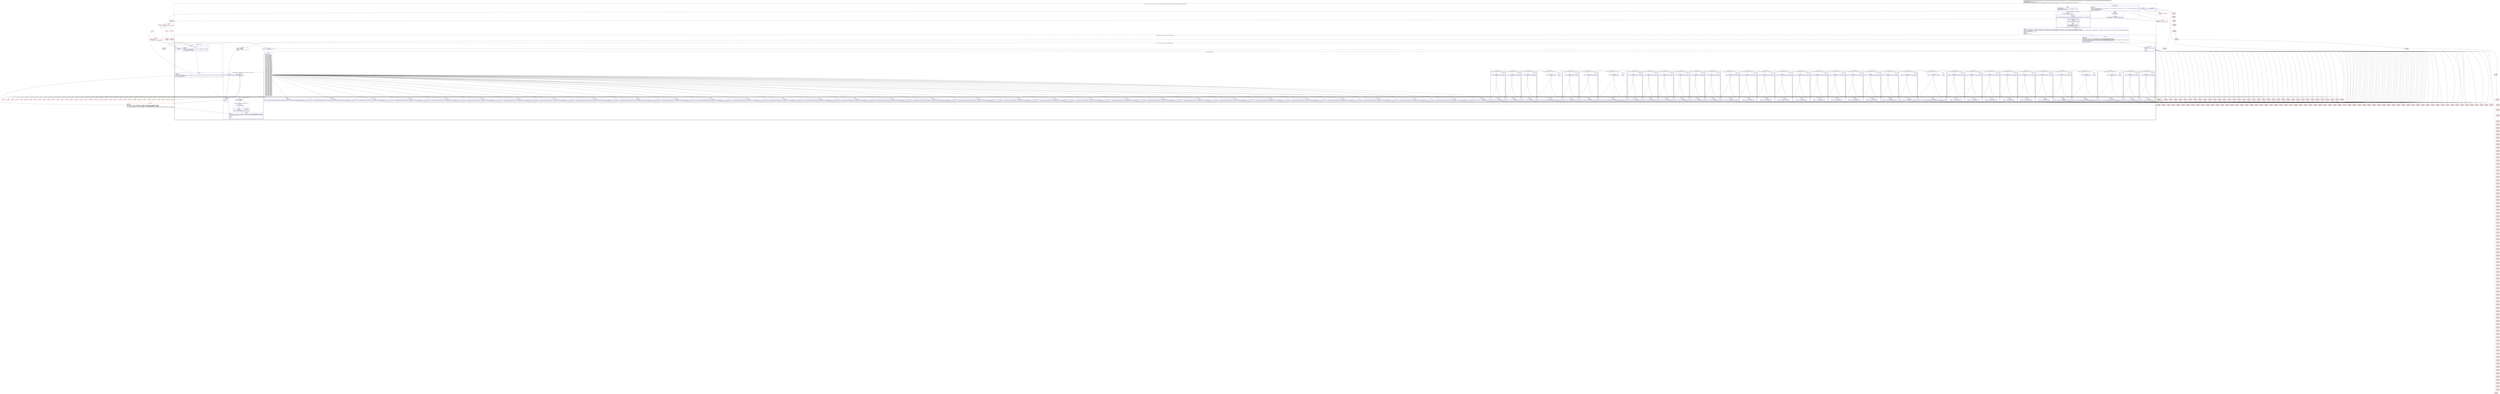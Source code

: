 digraph "CFG forcom.google.android.gms.internal.ads.zzdpn.zzb(Ljava\/lang\/Object;Lcom\/google\/android\/gms\/internal\/ads\/zzdrn;)V" {
subgraph cluster_Region_538323350 {
label = "R(7:0|(2:2|(1:4))|5|(6:7|(1:175)(3:11|(1:13)(1:174)|14)|(2:18|21)|23|24|25)|176|(2:169|170)|172) | DECL_VAR: java.util.Map$Entry null, int null, int null\l";
node [shape=record,color=blue];
Node_0 [shape=record,label="{0\:\ 0x0000|MTH_ENTER_BLOCK\l|java.util.Iterator\<java.util.Map.Entry\<?, java.lang.Object\>\> r3 = null\ljava.util.Map.Entry r2 = null\l}"];
subgraph cluster_IfRegion_884789440 {
label = "IF [B:1:0x0006] THEN: R(2:2|(1:4)) ELSE: null";
node [shape=record,color=blue];
Node_1 [shape=record,label="{1\:\ 0x0006|if (r17.zzhjv == true) goto L_0x0008\l}"];
subgraph cluster_Region_503194727 {
label = "R(2:2|(1:4))";
node [shape=record,color=blue];
Node_2 [shape=record,label="{2\:\ 0x0008|com.google.android.gms.internal.ads.zzdnr com.google.android.gms.internal.ads.zzdnr\<?\> r4 = r17.zzhkf.zzy(r18)\l}"];
subgraph cluster_IfRegion_1280062196 {
label = "IF [B:3:0x0016] THEN: R(1:4) ELSE: null";
node [shape=record,color=blue];
Node_3 [shape=record,label="{3\:\ 0x0016|if (r4.isEmpty() == false) goto L_0x0018\l}"];
subgraph cluster_Region_897372414 {
label = "R(1:4)";
node [shape=record,color=blue];
Node_4 [shape=record,label="{4\:\ 0x0018|java.util.Iterator r3 = r4.iterator()\ljava.util.Map$Entry r2 = r3.next()\l}"];
}
}
}
}
Node_5 [shape=record,label="{5\:\ 0x0022|PHI: r2 r3 \l  PHI: (r2v1 java.util.Map$Entry) = (r2v0 java.util.Map$Entry), (r2v0 java.util.Map$Entry), (r2v185 java.util.Map$Entry) binds: [B:1:0x0006, B:3:0x0016, B:4:0x0018] A[DONT_GENERATE, DONT_INLINE]\l  PHI: (r3v1 java.util.Iterator\<java.util.Map$Entry\<?, java.lang.Object\>\>) = (r3v0 java.util.Iterator\<java.util.Map$Entry\<?, java.lang.Object\>\>), (r3v0 java.util.Iterator\<java.util.Map$Entry\<?, java.lang.Object\>\>), (r3v2 java.util.Iterator\<java.util.Map$Entry\<?, java.lang.Object\>\>) binds: [B:1:0x0006, B:3:0x0016, B:4:0x0018] A[DONT_GENERATE, DONT_INLINE]\l|int int r9 = r17.zzhjq.length\lsun.misc.Unsafe sun.misc.Unsafe r10 = zzhjp\lint r8 = 0\lint r5 = \-1\ljava.util.Map.Entry r6 = r2\lint r2 = 0\l}"];
subgraph cluster_LoopRegion_1985749485 {
label = "LOOP:0: (6:7|(1:175)(3:11|(1:13)(1:174)|14)|(2:18|21)|23|24|25)";
node [shape=record,color=blue];
Node_6 [shape=record,label="{6\:\ 0x0033|LOOP_START\lPHI: r2 r5 r6 r8 \l  PHI: (r2v3 int) = (r2v2 int), (r2v173 int) binds: [B:5:0x0022, B:25:0x009b] A[DONT_GENERATE, DONT_INLINE]\l  PHI: (r5v2 int) = (r5v1 int), (r5v4 int) binds: [B:5:0x0022, B:25:0x009b] A[DONT_GENERATE, DONT_INLINE]\l  PHI: (r6v2 java.util.Map$Entry) = (r6v1 java.util.Map$Entry), (r6v4 java.util.Map$Entry) binds: [B:5:0x0022, B:25:0x009b] A[DONT_GENERATE, DONT_INLINE]\l  PHI: (r8v1 int) = (r8v0 int), (r8v2 int) binds: [B:5:0x0022, B:25:0x009b] A[DONT_GENERATE, DONT_INLINE]\lLOOP:0: B:6:0x0033\-\>B:25:0x009b\l|if (r8 \< r9) goto L_0x0035\l}"];
subgraph cluster_Region_1507677034 {
label = "R(6:7|(1:175)(3:11|(1:13)(1:174)|14)|(2:18|21)|23|24|25)";
node [shape=record,color=blue];
Node_7 [shape=record,label="{7\:\ 0x0035|int int r11 = zzgu(r8)\lint r12 = r17.zzhjq[r8]\lint int r13 = (267386880 & r11) \>\>\> 20\lint r4 = 0\l}"];
subgraph cluster_IfRegion_321167462 {
label = "IF [B:8:0x004b, B:10:0x004f] THEN: R(1:175) ELSE: R(3:11|(1:13)(1:174)|14)";
node [shape=record,color=blue];
Node_8 [shape=record,label="{8\:\ 0x004b|if (r17.zzhjx == true) goto L_0x0686\l}"];
Node_10 [shape=record,label="{10\:\ 0x004f|ADDED_TO_REGION\l|if (r13 \> 17) goto L_0x0686\l}"];
subgraph cluster_Region_409901823 {
label = "R(1:175)";
node [shape=record,color=blue];
Node_175 [shape=record,label="{175\:\ 0x0686|r7 = r6\lr6 = r5\lr5 = r2\l}"];
}
subgraph cluster_Region_760898104 {
label = "R(3:11|(1:13)(1:174)|14)";
node [shape=record,color=blue];
Node_11 [shape=record,label="{11\:\ 0x0051|int r7 = r17.zzhjq[r8 + 2]\lint r4 = 1048575 & r7\l}"];
subgraph cluster_IfRegion_19280599 {
label = "IF [B:12:0x005d] THEN: R(1:13) ELSE: R(1:174)";
node [shape=record,color=blue];
Node_12 [shape=record,label="{12\:\ 0x005d|if (r4 != r5) goto L_0x005f\l}"];
subgraph cluster_Region_1726917423 {
label = "R(1:13)";
node [shape=record,color=blue];
Node_13 [shape=record,label="{13\:\ 0x005f|int r2 = r10.getInt(r18, (long) r4)\l}"];
}
subgraph cluster_Region_1121235285 {
label = "R(1:174)";
node [shape=record,color=blue];
Node_174 [shape=record,label="{174\:\ 0x0683|r4 = r5\l}"];
}
}
Node_14 [shape=record,label="{14\:\ 0x0066|PHI: r2 r4 \l  PHI: (r2v182 int) = (r2v3 int), (r2v183 int) binds: [B:174:0x0683, B:13:0x005f] A[DONT_GENERATE, DONT_INLINE]\l  PHI: (r4v49 int) = (r4v48 int), (r4v47 int) binds: [B:174:0x0683, B:13:0x005f] A[DONT_GENERATE, DONT_INLINE]\l|int int r5 = 1 \<\< (r7 \>\>\> 20)\lr7 = r6\lr6 = r4\lr4 = r5\lr5 = r2\l}"];
}
}
subgraph cluster_LoopRegion_530979063 {
label = "LOOP:1: (2:18|21)";
node [shape=record,color=blue];
Node_15 [shape=record,label="{15\:\ 0x006e|LOOP_START\lPHI: r7 \l  PHI: (r7v2 java.util.Map$Entry) = (r7v1 java.util.Map$Entry), (r7v3 java.util.Map$Entry) binds: [B:288:0x006e, B:21:0x008f] A[DONT_GENERATE, DONT_INLINE]\lLOOP:1: B:15:0x006e\-\>B:21:0x008f\l|if (r7 != null) goto L_0x0070\l}"];
subgraph cluster_Region_710364863 {
label = "R(2:18|21)";
node [shape=record,color=blue];
Node_18 [shape=record,label="{18\:\ 0x007a|r17.zzhkf.zza(r19, r7)\l}"];
Node_21 [shape=record,label="{21\:\ 0x008f|LOOP_END\lPHI: r2 \l  PHI: (r2v179 java.util.Map$Entry) =  binds: [] A[DONT_GENERATE, DONT_INLINE]\lLOOP:1: B:15:0x006e\-\>B:21:0x008f\l|r7 = r3.hasNext() ? r3.next() : null\l}"];
}
}
Node_23 [shape=record,label="{23\:\ 0x0093|long long r14 = (long) (1048575 & r11)\l}"];
subgraph cluster_SwitchRegion_832933081 {
label = "Switch: 69, default: null";
node [shape=record,color=blue];
Node_24 [shape=record,label="{24\:\ 0x0098|switch(r13) \{\l    case 0: goto L_0x00a2;\l    case 1: goto L_0x00b2;\l    case 2: goto L_0x00c2;\l    case 3: goto L_0x00d2;\l    case 4: goto L_0x00e2;\l    case 5: goto L_0x00f2;\l    case 6: goto L_0x0102;\l    case 7: goto L_0x0112;\l    case 8: goto L_0x0123;\l    case 9: goto L_0x0134;\l    case 10: goto L_0x014b;\l    case 11: goto L_0x015e;\l    case 12: goto L_0x016f;\l    case 13: goto L_0x0180;\l    case 14: goto L_0x0191;\l    case 15: goto L_0x01a2;\l    case 16: goto L_0x01b3;\l    case 17: goto L_0x01c4;\l    case 18: goto L_0x01db;\l    case 19: goto L_0x01f1;\l    case 20: goto L_0x0207;\l    case 21: goto L_0x021d;\l    case 22: goto L_0x0233;\l    case 23: goto L_0x0249;\l    case 24: goto L_0x025f;\l    case 25: goto L_0x0275;\l    case 26: goto L_0x028b;\l    case 27: goto L_0x02a0;\l    case 28: goto L_0x02bb;\l    case 29: goto L_0x02d0;\l    case 30: goto L_0x02e6;\l    case 31: goto L_0x02fc;\l    case 32: goto L_0x0312;\l    case 33: goto L_0x0328;\l    case 34: goto L_0x033e;\l    case 35: goto L_0x0354;\l    case 36: goto L_0x036a;\l    case 37: goto L_0x0380;\l    case 38: goto L_0x0396;\l    case 39: goto L_0x03ac;\l    case 40: goto L_0x03c2;\l    case 41: goto L_0x03d8;\l    case 42: goto L_0x03ee;\l    case 43: goto L_0x0404;\l    case 44: goto L_0x041a;\l    case 45: goto L_0x0430;\l    case 46: goto L_0x0446;\l    case 47: goto L_0x045c;\l    case 48: goto L_0x0472;\l    case 49: goto L_0x0488;\l    case 50: goto L_0x04a3;\l    case 51: goto L_0x04b2;\l    case 52: goto L_0x04c9;\l    case 53: goto L_0x04e0;\l    case 54: goto L_0x04f7;\l    case 55: goto L_0x050e;\l    case 56: goto L_0x0525;\l    case 57: goto L_0x053c;\l    case 58: goto L_0x0553;\l    case 59: goto L_0x056a;\l    case 60: goto L_0x0581;\l    case 61: goto L_0x059e;\l    case 62: goto L_0x05b7;\l    case 63: goto L_0x05ce;\l    case 64: goto L_0x05e5;\l    case 65: goto L_0x05fc;\l    case 66: goto L_0x0613;\l    case 67: goto L_0x062a;\l    case 68: goto L_0x0641;\l    default: goto L_0x009b;\l\}\l}"];
subgraph cluster_Region_1879556408 {
label = "R(1:(1:1)(2:28|1))";
node [shape=record,color=blue];
subgraph cluster_IfRegion_1379408627 {
label = "IF [B:27:0x00a4] THEN: R(1:1) ELSE: R(2:28|1)";
node [shape=record,color=blue];
Node_27 [shape=record,label="{27\:\ 0x00a4|if ((r5 & r4) == 0) goto L_0x009b\l}"];
subgraph cluster_Region_1281845251 {
label = "R(1:1)";
node [shape=record,color=blue];
Node_InsnContainer_504335263 [shape=record,label="{|break\l}"];
}
subgraph cluster_Region_338690730 {
label = "R(2:28|1)";
node [shape=record,color=blue];
Node_28 [shape=record,label="{28\:\ 0x00a6|r19.zzb(r12, com.google.android.gms.internal.ads.zzdqy.zzo(r18, r14))\l}"];
Node_InsnContainer_826362121 [shape=record,label="{|break\l}"];
}
}
}
subgraph cluster_Region_2139176984 {
label = "R(1:(1:1)(2:31|1))";
node [shape=record,color=blue];
subgraph cluster_IfRegion_251435169 {
label = "IF [B:30:0x00b4] THEN: R(1:1) ELSE: R(2:31|1)";
node [shape=record,color=blue];
Node_30 [shape=record,label="{30\:\ 0x00b4|if ((r5 & r4) == 0) goto L_0x009b\l}"];
subgraph cluster_Region_147916955 {
label = "R(1:1)";
node [shape=record,color=blue];
Node_InsnContainer_1793079661 [shape=record,label="{|break\l}"];
}
subgraph cluster_Region_2028325809 {
label = "R(2:31|1)";
node [shape=record,color=blue];
Node_31 [shape=record,label="{31\:\ 0x00b6|r19.zza(r12, com.google.android.gms.internal.ads.zzdqy.zzn(r18, r14))\l}"];
Node_InsnContainer_1372728377 [shape=record,label="{|break\l}"];
}
}
}
subgraph cluster_Region_614872987 {
label = "R(1:(1:1)(2:34|1))";
node [shape=record,color=blue];
subgraph cluster_IfRegion_955068040 {
label = "IF [B:33:0x00c4] THEN: R(1:1) ELSE: R(2:34|1)";
node [shape=record,color=blue];
Node_33 [shape=record,label="{33\:\ 0x00c4|if ((r5 & r4) == 0) goto L_0x009b\l}"];
subgraph cluster_Region_607352388 {
label = "R(1:1)";
node [shape=record,color=blue];
Node_InsnContainer_1341327614 [shape=record,label="{|break\l}"];
}
subgraph cluster_Region_734319476 {
label = "R(2:34|1)";
node [shape=record,color=blue];
Node_34 [shape=record,label="{34\:\ 0x00c6|r19.zzp(r12, r10.getLong(r18, r14))\l}"];
Node_InsnContainer_251676381 [shape=record,label="{|break\l}"];
}
}
}
subgraph cluster_Region_437232201 {
label = "R(1:(1:1)(2:37|1))";
node [shape=record,color=blue];
subgraph cluster_IfRegion_632532488 {
label = "IF [B:36:0x00d4] THEN: R(1:1) ELSE: R(2:37|1)";
node [shape=record,color=blue];
Node_36 [shape=record,label="{36\:\ 0x00d4|if ((r5 & r4) == 0) goto L_0x009b\l}"];
subgraph cluster_Region_623994394 {
label = "R(1:1)";
node [shape=record,color=blue];
Node_InsnContainer_1926377146 [shape=record,label="{|break\l}"];
}
subgraph cluster_Region_700862599 {
label = "R(2:37|1)";
node [shape=record,color=blue];
Node_37 [shape=record,label="{37\:\ 0x00d6|r19.zzh(r12, r10.getLong(r18, r14))\l}"];
Node_InsnContainer_2137634963 [shape=record,label="{|break\l}"];
}
}
}
subgraph cluster_Region_412307677 {
label = "R(1:(1:1)(2:40|1))";
node [shape=record,color=blue];
subgraph cluster_IfRegion_936302543 {
label = "IF [B:39:0x00e4] THEN: R(1:1) ELSE: R(2:40|1)";
node [shape=record,color=blue];
Node_39 [shape=record,label="{39\:\ 0x00e4|if ((r5 & r4) == 0) goto L_0x009b\l}"];
subgraph cluster_Region_909960291 {
label = "R(1:1)";
node [shape=record,color=blue];
Node_InsnContainer_1433971680 [shape=record,label="{|break\l}"];
}
subgraph cluster_Region_1048727323 {
label = "R(2:40|1)";
node [shape=record,color=blue];
Node_40 [shape=record,label="{40\:\ 0x00e6|r19.zzx(r12, r10.getInt(r18, r14))\l}"];
Node_InsnContainer_1734814972 [shape=record,label="{|break\l}"];
}
}
}
subgraph cluster_Region_1710267765 {
label = "R(1:(1:1)(2:43|1))";
node [shape=record,color=blue];
subgraph cluster_IfRegion_1562212359 {
label = "IF [B:42:0x00f4] THEN: R(1:1) ELSE: R(2:43|1)";
node [shape=record,color=blue];
Node_42 [shape=record,label="{42\:\ 0x00f4|if ((r5 & r4) == 0) goto L_0x009b\l}"];
subgraph cluster_Region_884896340 {
label = "R(1:1)";
node [shape=record,color=blue];
Node_InsnContainer_604633224 [shape=record,label="{|break\l}"];
}
subgraph cluster_Region_757476407 {
label = "R(2:43|1)";
node [shape=record,color=blue];
Node_43 [shape=record,label="{43\:\ 0x00f6|r19.zzj(r12, r10.getLong(r18, r14))\l}"];
Node_InsnContainer_2060918841 [shape=record,label="{|break\l}"];
}
}
}
subgraph cluster_Region_455934243 {
label = "R(1:(1:1)(2:46|1))";
node [shape=record,color=blue];
subgraph cluster_IfRegion_215323714 {
label = "IF [B:45:0x0104] THEN: R(1:1) ELSE: R(2:46|1)";
node [shape=record,color=blue];
Node_45 [shape=record,label="{45\:\ 0x0104|if ((r5 & r4) == 0) goto L_0x009b\l}"];
subgraph cluster_Region_1556540608 {
label = "R(1:1)";
node [shape=record,color=blue];
Node_InsnContainer_937464424 [shape=record,label="{|break\l}"];
}
subgraph cluster_Region_552863124 {
label = "R(2:46|1)";
node [shape=record,color=blue];
Node_46 [shape=record,label="{46\:\ 0x0106|r19.zzaa(r12, r10.getInt(r18, r14))\l}"];
Node_InsnContainer_1962261061 [shape=record,label="{|break\l}"];
}
}
}
subgraph cluster_Region_119704033 {
label = "R(1:(1:1)(2:49|1))";
node [shape=record,color=blue];
subgraph cluster_IfRegion_875472958 {
label = "IF [B:48:0x0114] THEN: R(1:1) ELSE: R(2:49|1)";
node [shape=record,color=blue];
Node_48 [shape=record,label="{48\:\ 0x0114|if ((r5 & r4) == 0) goto L_0x009b\l}"];
subgraph cluster_Region_1827263785 {
label = "R(1:1)";
node [shape=record,color=blue];
Node_InsnContainer_1596549390 [shape=record,label="{|break\l}"];
}
subgraph cluster_Region_1223028464 {
label = "R(2:49|1)";
node [shape=record,color=blue];
Node_49 [shape=record,label="{49\:\ 0x0116|r19.zzi(r12, com.google.android.gms.internal.ads.zzdqy.zzm(r18, r14))\l}"];
Node_InsnContainer_114808636 [shape=record,label="{|break\l}"];
}
}
}
subgraph cluster_Region_355019654 {
label = "R(1:(1:1)(2:52|1))";
node [shape=record,color=blue];
subgraph cluster_IfRegion_1964990939 {
label = "IF [B:51:0x0125] THEN: R(1:1) ELSE: R(2:52|1)";
node [shape=record,color=blue];
Node_51 [shape=record,label="{51\:\ 0x0125|if ((r5 & r4) == 0) goto L_0x009b\l}"];
subgraph cluster_Region_936113303 {
label = "R(1:1)";
node [shape=record,color=blue];
Node_InsnContainer_599693945 [shape=record,label="{|break\l}"];
}
subgraph cluster_Region_1001208677 {
label = "R(2:52|1)";
node [shape=record,color=blue];
Node_52 [shape=record,label="{52\:\ 0x0127|zza(r12, r10.getObject(r18, r14), r19)\l}"];
Node_InsnContainer_468244229 [shape=record,label="{|break\l}"];
}
}
}
subgraph cluster_Region_1203874533 {
label = "R(1:(1:1)(2:55|1))";
node [shape=record,color=blue];
subgraph cluster_IfRegion_1140122175 {
label = "IF [B:54:0x0136] THEN: R(1:1) ELSE: R(2:55|1)";
node [shape=record,color=blue];
Node_54 [shape=record,label="{54\:\ 0x0136|if ((r5 & r4) == 0) goto L_0x009b\l}"];
subgraph cluster_Region_793153990 {
label = "R(1:1)";
node [shape=record,color=blue];
Node_InsnContainer_2021436165 [shape=record,label="{|break\l}"];
}
subgraph cluster_Region_393953692 {
label = "R(2:55|1)";
node [shape=record,color=blue];
Node_55 [shape=record,label="{55\:\ 0x0138|r19.zza(r12, r10.getObject(r18, r14), zzgr(r8))\l}"];
Node_InsnContainer_636554224 [shape=record,label="{|break\l}"];
}
}
}
subgraph cluster_Region_1873611561 {
label = "R(1:(1:1)(2:58|1))";
node [shape=record,color=blue];
subgraph cluster_IfRegion_1671629191 {
label = "IF [B:57:0x014d] THEN: R(1:1) ELSE: R(2:58|1)";
node [shape=record,color=blue];
Node_57 [shape=record,label="{57\:\ 0x014d|if ((r5 & r4) == 0) goto L_0x009b\l}"];
subgraph cluster_Region_1954443195 {
label = "R(1:1)";
node [shape=record,color=blue];
Node_InsnContainer_1774700210 [shape=record,label="{|break\l}"];
}
subgraph cluster_Region_186679504 {
label = "R(2:58|1)";
node [shape=record,color=blue];
Node_58 [shape=record,label="{58\:\ 0x014f|r19.zza(r12, (com.google.android.gms.internal.ads.zzdmq) r10.getObject(r18, r14))\l}"];
Node_InsnContainer_1145372401 [shape=record,label="{|break\l}"];
}
}
}
subgraph cluster_Region_1136087315 {
label = "R(1:(1:1)(2:61|1))";
node [shape=record,color=blue];
subgraph cluster_IfRegion_571286165 {
label = "IF [B:60:0x0160] THEN: R(1:1) ELSE: R(2:61|1)";
node [shape=record,color=blue];
Node_60 [shape=record,label="{60\:\ 0x0160|if ((r5 & r4) == 0) goto L_0x009b\l}"];
subgraph cluster_Region_1144257897 {
label = "R(1:1)";
node [shape=record,color=blue];
Node_InsnContainer_320229643 [shape=record,label="{|break\l}"];
}
subgraph cluster_Region_200862853 {
label = "R(2:61|1)";
node [shape=record,color=blue];
Node_61 [shape=record,label="{61\:\ 0x0162|r19.zzy(r12, r10.getInt(r18, r14))\l}"];
Node_InsnContainer_1883670254 [shape=record,label="{|break\l}"];
}
}
}
subgraph cluster_Region_151027260 {
label = "R(1:(1:1)(2:64|1))";
node [shape=record,color=blue];
subgraph cluster_IfRegion_739413686 {
label = "IF [B:63:0x0171] THEN: R(1:1) ELSE: R(2:64|1)";
node [shape=record,color=blue];
Node_63 [shape=record,label="{63\:\ 0x0171|if ((r5 & r4) == 0) goto L_0x009b\l}"];
subgraph cluster_Region_1375933120 {
label = "R(1:1)";
node [shape=record,color=blue];
Node_InsnContainer_1941741442 [shape=record,label="{|break\l}"];
}
subgraph cluster_Region_1499240588 {
label = "R(2:64|1)";
node [shape=record,color=blue];
Node_64 [shape=record,label="{64\:\ 0x0173|r19.zzai(r12, r10.getInt(r18, r14))\l}"];
Node_InsnContainer_931727085 [shape=record,label="{|break\l}"];
}
}
}
subgraph cluster_Region_1030913982 {
label = "R(1:(1:1)(2:67|1))";
node [shape=record,color=blue];
subgraph cluster_IfRegion_1217623057 {
label = "IF [B:66:0x0182] THEN: R(1:1) ELSE: R(2:67|1)";
node [shape=record,color=blue];
Node_66 [shape=record,label="{66\:\ 0x0182|if ((r5 & r4) == 0) goto L_0x009b\l}"];
subgraph cluster_Region_1999499202 {
label = "R(1:1)";
node [shape=record,color=blue];
Node_InsnContainer_1618619946 [shape=record,label="{|break\l}"];
}
subgraph cluster_Region_342246810 {
label = "R(2:67|1)";
node [shape=record,color=blue];
Node_67 [shape=record,label="{67\:\ 0x0184|r19.zzah(r12, r10.getInt(r18, r14))\l}"];
Node_InsnContainer_524022438 [shape=record,label="{|break\l}"];
}
}
}
subgraph cluster_Region_832233840 {
label = "R(1:(1:1)(2:70|1))";
node [shape=record,color=blue];
subgraph cluster_IfRegion_864527285 {
label = "IF [B:69:0x0193] THEN: R(1:1) ELSE: R(2:70|1)";
node [shape=record,color=blue];
Node_69 [shape=record,label="{69\:\ 0x0193|if ((r5 & r4) == 0) goto L_0x009b\l}"];
subgraph cluster_Region_701586302 {
label = "R(1:1)";
node [shape=record,color=blue];
Node_InsnContainer_409680656 [shape=record,label="{|break\l}"];
}
subgraph cluster_Region_466575814 {
label = "R(2:70|1)";
node [shape=record,color=blue];
Node_70 [shape=record,label="{70\:\ 0x0195|r19.zzq(r12, r10.getLong(r18, r14))\l}"];
Node_InsnContainer_1485132921 [shape=record,label="{|break\l}"];
}
}
}
subgraph cluster_Region_1047703416 {
label = "R(1:(1:1)(2:73|1))";
node [shape=record,color=blue];
subgraph cluster_IfRegion_2027235034 {
label = "IF [B:72:0x01a4] THEN: R(1:1) ELSE: R(2:73|1)";
node [shape=record,color=blue];
Node_72 [shape=record,label="{72\:\ 0x01a4|if ((r5 & r4) == 0) goto L_0x009b\l}"];
subgraph cluster_Region_492505443 {
label = "R(1:1)";
node [shape=record,color=blue];
Node_InsnContainer_1554580067 [shape=record,label="{|break\l}"];
}
subgraph cluster_Region_1461660414 {
label = "R(2:73|1)";
node [shape=record,color=blue];
Node_73 [shape=record,label="{73\:\ 0x01a6|r19.zzz(r12, r10.getInt(r18, r14))\l}"];
Node_InsnContainer_788378387 [shape=record,label="{|break\l}"];
}
}
}
subgraph cluster_Region_90165467 {
label = "R(1:(1:1)(2:76|1))";
node [shape=record,color=blue];
subgraph cluster_IfRegion_1074421832 {
label = "IF [B:75:0x01b5] THEN: R(1:1) ELSE: R(2:76|1)";
node [shape=record,color=blue];
Node_75 [shape=record,label="{75\:\ 0x01b5|if ((r5 & r4) == 0) goto L_0x009b\l}"];
subgraph cluster_Region_1082835202 {
label = "R(1:1)";
node [shape=record,color=blue];
Node_InsnContainer_1411672426 [shape=record,label="{|break\l}"];
}
subgraph cluster_Region_1782206569 {
label = "R(2:76|1)";
node [shape=record,color=blue];
Node_76 [shape=record,label="{76\:\ 0x01b7|r19.zzi(r12, r10.getLong(r18, r14))\l}"];
Node_InsnContainer_394407382 [shape=record,label="{|break\l}"];
}
}
}
subgraph cluster_Region_1814097653 {
label = "R(1:(1:1)(2:79|1))";
node [shape=record,color=blue];
subgraph cluster_IfRegion_334145444 {
label = "IF [B:78:0x01c6] THEN: R(1:1) ELSE: R(2:79|1)";
node [shape=record,color=blue];
Node_78 [shape=record,label="{78\:\ 0x01c6|if ((r5 & r4) == 0) goto L_0x009b\l}"];
subgraph cluster_Region_2058657954 {
label = "R(1:1)";
node [shape=record,color=blue];
Node_InsnContainer_229435815 [shape=record,label="{|break\l}"];
}
subgraph cluster_Region_1280737825 {
label = "R(2:79|1)";
node [shape=record,color=blue];
Node_79 [shape=record,label="{79\:\ 0x01c8|r19.zzb(r12, r10.getObject(r18, r14), zzgr(r8))\l}"];
Node_InsnContainer_197560665 [shape=record,label="{|break\l}"];
}
}
}
subgraph cluster_Region_746003260 {
label = "R(2:80|1)";
node [shape=record,color=blue];
Node_80 [shape=record,label="{80\:\ 0x01db|com.google.android.gms.internal.ads.zzdqc.zza(r17.zzhjq[r8], (java.util.List\<java.lang.Double\>) (java.util.List) r10.getObject(r18, r14), r19, false)\l}"];
Node_InsnContainer_1618647442 [shape=record,label="{|break\l}"];
}
subgraph cluster_Region_34708630 {
label = "R(2:81|1)";
node [shape=record,color=blue];
Node_81 [shape=record,label="{81\:\ 0x01f1|com.google.android.gms.internal.ads.zzdqc.zzb(r17.zzhjq[r8], (java.util.List\<java.lang.Float\>) (java.util.List) r10.getObject(r18, r14), r19, false)\l}"];
Node_InsnContainer_1066697871 [shape=record,label="{|break\l}"];
}
subgraph cluster_Region_974138789 {
label = "R(2:82|1)";
node [shape=record,color=blue];
Node_82 [shape=record,label="{82\:\ 0x0207|com.google.android.gms.internal.ads.zzdqc.zzc(r17.zzhjq[r8], (java.util.List) r10.getObject(r18, r14), r19, false)\l}"];
Node_InsnContainer_1436525323 [shape=record,label="{|break\l}"];
}
subgraph cluster_Region_1118824268 {
label = "R(2:83|1)";
node [shape=record,color=blue];
Node_83 [shape=record,label="{83\:\ 0x021d|com.google.android.gms.internal.ads.zzdqc.zzd(r17.zzhjq[r8], (java.util.List) r10.getObject(r18, r14), r19, false)\l}"];
Node_InsnContainer_1781294240 [shape=record,label="{|break\l}"];
}
subgraph cluster_Region_1444260574 {
label = "R(2:84|1)";
node [shape=record,color=blue];
Node_84 [shape=record,label="{84\:\ 0x0233|com.google.android.gms.internal.ads.zzdqc.zzh(r17.zzhjq[r8], (java.util.List) r10.getObject(r18, r14), r19, false)\l}"];
Node_InsnContainer_1588516478 [shape=record,label="{|break\l}"];
}
subgraph cluster_Region_1492019622 {
label = "R(2:85|1)";
node [shape=record,color=blue];
Node_85 [shape=record,label="{85\:\ 0x0249|com.google.android.gms.internal.ads.zzdqc.zzf(r17.zzhjq[r8], (java.util.List) r10.getObject(r18, r14), r19, false)\l}"];
Node_InsnContainer_1157992920 [shape=record,label="{|break\l}"];
}
subgraph cluster_Region_1663568411 {
label = "R(2:86|1)";
node [shape=record,color=blue];
Node_86 [shape=record,label="{86\:\ 0x025f|com.google.android.gms.internal.ads.zzdqc.zzk(r17.zzhjq[r8], (java.util.List) r10.getObject(r18, r14), r19, false)\l}"];
Node_InsnContainer_1831527816 [shape=record,label="{|break\l}"];
}
subgraph cluster_Region_1577063605 {
label = "R(2:87|1)";
node [shape=record,color=blue];
Node_87 [shape=record,label="{87\:\ 0x0275|com.google.android.gms.internal.ads.zzdqc.zzn(r17.zzhjq[r8], (java.util.List) r10.getObject(r18, r14), r19, false)\l}"];
Node_InsnContainer_1680512489 [shape=record,label="{|break\l}"];
}
subgraph cluster_Region_624432881 {
label = "R(2:88|1)";
node [shape=record,color=blue];
Node_88 [shape=record,label="{88\:\ 0x028b|com.google.android.gms.internal.ads.zzdqc.zza(r17.zzhjq[r8], (java.util.List\<java.lang.String\>) (java.util.List) r10.getObject(r18, r14), r19)\l}"];
Node_InsnContainer_1277145652 [shape=record,label="{|break\l}"];
}
subgraph cluster_Region_238090409 {
label = "R(2:89|1)";
node [shape=record,color=blue];
Node_89 [shape=record,label="{89\:\ 0x02a0|com.google.android.gms.internal.ads.zzdqc.zza(r17.zzhjq[r8], (java.util.List\<?\>) (java.util.List) r10.getObject(r18, r14), r19, zzgr(r8))\l}"];
Node_InsnContainer_637366590 [shape=record,label="{|break\l}"];
}
subgraph cluster_Region_762008486 {
label = "R(2:90|1)";
node [shape=record,color=blue];
Node_90 [shape=record,label="{90\:\ 0x02bb|com.google.android.gms.internal.ads.zzdqc.zzb(r17.zzhjq[r8], (java.util.List) r10.getObject(r18, r14), r19)\l}"];
Node_InsnContainer_524404396 [shape=record,label="{|break\l}"];
}
subgraph cluster_Region_1930448642 {
label = "R(2:91|1)";
node [shape=record,color=blue];
Node_91 [shape=record,label="{91\:\ 0x02d0|com.google.android.gms.internal.ads.zzdqc.zzi(r17.zzhjq[r8], (java.util.List) r10.getObject(r18, r14), r19, false)\l}"];
Node_InsnContainer_796171632 [shape=record,label="{|break\l}"];
}
subgraph cluster_Region_385499151 {
label = "R(2:92|1)";
node [shape=record,color=blue];
Node_92 [shape=record,label="{92\:\ 0x02e6|com.google.android.gms.internal.ads.zzdqc.zzm(r17.zzhjq[r8], (java.util.List) r10.getObject(r18, r14), r19, false)\l}"];
Node_InsnContainer_516625592 [shape=record,label="{|break\l}"];
}
subgraph cluster_Region_528881609 {
label = "R(2:93|1)";
node [shape=record,color=blue];
Node_93 [shape=record,label="{93\:\ 0x02fc|com.google.android.gms.internal.ads.zzdqc.zzl(r17.zzhjq[r8], (java.util.List) r10.getObject(r18, r14), r19, false)\l}"];
Node_InsnContainer_1358033630 [shape=record,label="{|break\l}"];
}
subgraph cluster_Region_1745322492 {
label = "R(2:94|1)";
node [shape=record,color=blue];
Node_94 [shape=record,label="{94\:\ 0x0312|com.google.android.gms.internal.ads.zzdqc.zzg(r17.zzhjq[r8], (java.util.List) r10.getObject(r18, r14), r19, false)\l}"];
Node_InsnContainer_1100233418 [shape=record,label="{|break\l}"];
}
subgraph cluster_Region_421444513 {
label = "R(2:95|1)";
node [shape=record,color=blue];
Node_95 [shape=record,label="{95\:\ 0x0328|com.google.android.gms.internal.ads.zzdqc.zzj(r17.zzhjq[r8], (java.util.List) r10.getObject(r18, r14), r19, false)\l}"];
Node_InsnContainer_1241555093 [shape=record,label="{|break\l}"];
}
subgraph cluster_Region_1570798261 {
label = "R(2:96|1)";
node [shape=record,color=blue];
Node_96 [shape=record,label="{96\:\ 0x033e|com.google.android.gms.internal.ads.zzdqc.zze(r17.zzhjq[r8], (java.util.List) r10.getObject(r18, r14), r19, false)\l}"];
Node_InsnContainer_212337593 [shape=record,label="{|break\l}"];
}
subgraph cluster_Region_1924601495 {
label = "R(2:97|1)";
node [shape=record,color=blue];
Node_97 [shape=record,label="{97\:\ 0x0354|com.google.android.gms.internal.ads.zzdqc.zza(r17.zzhjq[r8], (java.util.List\<java.lang.Double\>) (java.util.List) r10.getObject(r18, r14), r19, true)\l}"];
Node_InsnContainer_1401972720 [shape=record,label="{|break\l}"];
}
subgraph cluster_Region_652964188 {
label = "R(2:98|1)";
node [shape=record,color=blue];
Node_98 [shape=record,label="{98\:\ 0x036a|com.google.android.gms.internal.ads.zzdqc.zzb(r17.zzhjq[r8], (java.util.List\<java.lang.Float\>) (java.util.List) r10.getObject(r18, r14), r19, true)\l}"];
Node_InsnContainer_867321122 [shape=record,label="{|break\l}"];
}
subgraph cluster_Region_1254360467 {
label = "R(2:99|1)";
node [shape=record,color=blue];
Node_99 [shape=record,label="{99\:\ 0x0380|com.google.android.gms.internal.ads.zzdqc.zzc(r17.zzhjq[r8], (java.util.List) r10.getObject(r18, r14), r19, true)\l}"];
Node_InsnContainer_2088325065 [shape=record,label="{|break\l}"];
}
subgraph cluster_Region_351255468 {
label = "R(2:100|1)";
node [shape=record,color=blue];
Node_100 [shape=record,label="{100\:\ 0x0396|com.google.android.gms.internal.ads.zzdqc.zzd(r17.zzhjq[r8], (java.util.List) r10.getObject(r18, r14), r19, true)\l}"];
Node_InsnContainer_813706804 [shape=record,label="{|break\l}"];
}
subgraph cluster_Region_1579549704 {
label = "R(2:101|1)";
node [shape=record,color=blue];
Node_101 [shape=record,label="{101\:\ 0x03ac|com.google.android.gms.internal.ads.zzdqc.zzh(r17.zzhjq[r8], (java.util.List) r10.getObject(r18, r14), r19, true)\l}"];
Node_InsnContainer_1627353139 [shape=record,label="{|break\l}"];
}
subgraph cluster_Region_591068929 {
label = "R(2:102|1)";
node [shape=record,color=blue];
Node_102 [shape=record,label="{102\:\ 0x03c2|com.google.android.gms.internal.ads.zzdqc.zzf(r17.zzhjq[r8], (java.util.List) r10.getObject(r18, r14), r19, true)\l}"];
Node_InsnContainer_1103475291 [shape=record,label="{|break\l}"];
}
subgraph cluster_Region_1228443240 {
label = "R(2:103|1)";
node [shape=record,color=blue];
Node_103 [shape=record,label="{103\:\ 0x03d8|com.google.android.gms.internal.ads.zzdqc.zzk(r17.zzhjq[r8], (java.util.List) r10.getObject(r18, r14), r19, true)\l}"];
Node_InsnContainer_2012523181 [shape=record,label="{|break\l}"];
}
subgraph cluster_Region_551779896 {
label = "R(2:104|1)";
node [shape=record,color=blue];
Node_104 [shape=record,label="{104\:\ 0x03ee|com.google.android.gms.internal.ads.zzdqc.zzn(r17.zzhjq[r8], (java.util.List) r10.getObject(r18, r14), r19, true)\l}"];
Node_InsnContainer_1186253801 [shape=record,label="{|break\l}"];
}
subgraph cluster_Region_1317746792 {
label = "R(2:105|1)";
node [shape=record,color=blue];
Node_105 [shape=record,label="{105\:\ 0x0404|com.google.android.gms.internal.ads.zzdqc.zzi(r17.zzhjq[r8], (java.util.List) r10.getObject(r18, r14), r19, true)\l}"];
Node_InsnContainer_1565611492 [shape=record,label="{|break\l}"];
}
subgraph cluster_Region_985465935 {
label = "R(2:106|1)";
node [shape=record,color=blue];
Node_106 [shape=record,label="{106\:\ 0x041a|com.google.android.gms.internal.ads.zzdqc.zzm(r17.zzhjq[r8], (java.util.List) r10.getObject(r18, r14), r19, true)\l}"];
Node_InsnContainer_837448575 [shape=record,label="{|break\l}"];
}
subgraph cluster_Region_939235006 {
label = "R(2:107|1)";
node [shape=record,color=blue];
Node_107 [shape=record,label="{107\:\ 0x0430|com.google.android.gms.internal.ads.zzdqc.zzl(r17.zzhjq[r8], (java.util.List) r10.getObject(r18, r14), r19, true)\l}"];
Node_InsnContainer_1662588461 [shape=record,label="{|break\l}"];
}
subgraph cluster_Region_215100615 {
label = "R(2:108|1)";
node [shape=record,color=blue];
Node_108 [shape=record,label="{108\:\ 0x0446|com.google.android.gms.internal.ads.zzdqc.zzg(r17.zzhjq[r8], (java.util.List) r10.getObject(r18, r14), r19, true)\l}"];
Node_InsnContainer_51540516 [shape=record,label="{|break\l}"];
}
subgraph cluster_Region_462228813 {
label = "R(2:109|1)";
node [shape=record,color=blue];
Node_109 [shape=record,label="{109\:\ 0x045c|com.google.android.gms.internal.ads.zzdqc.zzj(r17.zzhjq[r8], (java.util.List) r10.getObject(r18, r14), r19, true)\l}"];
Node_InsnContainer_1421601239 [shape=record,label="{|break\l}"];
}
subgraph cluster_Region_1228995855 {
label = "R(2:110|1)";
node [shape=record,color=blue];
Node_110 [shape=record,label="{110\:\ 0x0472|com.google.android.gms.internal.ads.zzdqc.zze(r17.zzhjq[r8], (java.util.List) r10.getObject(r18, r14), r19, true)\l}"];
Node_InsnContainer_916982196 [shape=record,label="{|break\l}"];
}
subgraph cluster_Region_577096959 {
label = "R(2:111|1)";
node [shape=record,color=blue];
Node_111 [shape=record,label="{111\:\ 0x0488|com.google.android.gms.internal.ads.zzdqc.zzb(r17.zzhjq[r8], (java.util.List\<?\>) (java.util.List) r10.getObject(r18, r14), r19, zzgr(r8))\l}"];
Node_InsnContainer_497797426 [shape=record,label="{|break\l}"];
}
subgraph cluster_Region_1070364768 {
label = "R(2:112|1)";
node [shape=record,color=blue];
Node_112 [shape=record,label="{112\:\ 0x04a3|zza(r19, r12, r10.getObject(r18, r14), r8)\l}"];
Node_InsnContainer_221780977 [shape=record,label="{|break\l}"];
}
subgraph cluster_Region_113688272 {
label = "R(1:(1:1)(2:115|1))";
node [shape=record,color=blue];
subgraph cluster_IfRegion_614080928 {
label = "IF [B:114:0x04ba] THEN: R(1:1) ELSE: R(2:115|1)";
node [shape=record,color=blue];
Node_114 [shape=record,label="{114\:\ 0x04ba|if (zza(r18, r12, r8) != true) goto L_0x009b\l}"];
subgraph cluster_Region_1893069333 {
label = "R(1:1)";
node [shape=record,color=blue];
Node_InsnContainer_863262564 [shape=record,label="{|break\l}"];
}
subgraph cluster_Region_794599584 {
label = "R(2:115|1)";
node [shape=record,color=blue];
Node_115 [shape=record,label="{115\:\ 0x04bc|r19.zzb(r12, zzf(r18, r14))\l}"];
Node_InsnContainer_2120103272 [shape=record,label="{|break\l}"];
}
}
}
subgraph cluster_Region_1297953869 {
label = "R(1:(1:1)(2:118|1))";
node [shape=record,color=blue];
subgraph cluster_IfRegion_1786286168 {
label = "IF [B:117:0x04d1] THEN: R(1:1) ELSE: R(2:118|1)";
node [shape=record,color=blue];
Node_117 [shape=record,label="{117\:\ 0x04d1|if (zza(r18, r12, r8) != true) goto L_0x009b\l}"];
subgraph cluster_Region_306651817 {
label = "R(1:1)";
node [shape=record,color=blue];
Node_InsnContainer_60397810 [shape=record,label="{|break\l}"];
}
subgraph cluster_Region_997049011 {
label = "R(2:118|1)";
node [shape=record,color=blue];
Node_118 [shape=record,label="{118\:\ 0x04d3|r19.zza(r12, zzg(r18, r14))\l}"];
Node_InsnContainer_216209564 [shape=record,label="{|break\l}"];
}
}
}
subgraph cluster_Region_683190801 {
label = "R(1:(1:1)(2:121|1))";
node [shape=record,color=blue];
subgraph cluster_IfRegion_1502468222 {
label = "IF [B:120:0x04e8] THEN: R(1:1) ELSE: R(2:121|1)";
node [shape=record,color=blue];
Node_120 [shape=record,label="{120\:\ 0x04e8|if (zza(r18, r12, r8) != true) goto L_0x009b\l}"];
subgraph cluster_Region_63018949 {
label = "R(1:1)";
node [shape=record,color=blue];
Node_InsnContainer_1280360775 [shape=record,label="{|break\l}"];
}
subgraph cluster_Region_1828924972 {
label = "R(2:121|1)";
node [shape=record,color=blue];
Node_121 [shape=record,label="{121\:\ 0x04ea|r19.zzp(r12, zzi(r18, r14))\l}"];
Node_InsnContainer_1491273641 [shape=record,label="{|break\l}"];
}
}
}
subgraph cluster_Region_904316550 {
label = "R(1:(1:1)(2:124|1))";
node [shape=record,color=blue];
subgraph cluster_IfRegion_657992405 {
label = "IF [B:123:0x04ff] THEN: R(1:1) ELSE: R(2:124|1)";
node [shape=record,color=blue];
Node_123 [shape=record,label="{123\:\ 0x04ff|if (zza(r18, r12, r8) != true) goto L_0x009b\l}"];
subgraph cluster_Region_982913088 {
label = "R(1:1)";
node [shape=record,color=blue];
Node_InsnContainer_1887872172 [shape=record,label="{|break\l}"];
}
subgraph cluster_Region_183951122 {
label = "R(2:124|1)";
node [shape=record,color=blue];
Node_124 [shape=record,label="{124\:\ 0x0501|r19.zzh(r12, zzi(r18, r14))\l}"];
Node_InsnContainer_806890330 [shape=record,label="{|break\l}"];
}
}
}
subgraph cluster_Region_860428585 {
label = "R(1:(1:1)(2:127|1))";
node [shape=record,color=blue];
subgraph cluster_IfRegion_1390057651 {
label = "IF [B:126:0x0516] THEN: R(1:1) ELSE: R(2:127|1)";
node [shape=record,color=blue];
Node_126 [shape=record,label="{126\:\ 0x0516|if (zza(r18, r12, r8) != true) goto L_0x009b\l}"];
subgraph cluster_Region_962009872 {
label = "R(1:1)";
node [shape=record,color=blue];
Node_InsnContainer_2083617618 [shape=record,label="{|break\l}"];
}
subgraph cluster_Region_1088759628 {
label = "R(2:127|1)";
node [shape=record,color=blue];
Node_127 [shape=record,label="{127\:\ 0x0518|r19.zzx(r12, zzh(r18, r14))\l}"];
Node_InsnContainer_218291573 [shape=record,label="{|break\l}"];
}
}
}
subgraph cluster_Region_1996037549 {
label = "R(1:(1:1)(2:130|1))";
node [shape=record,color=blue];
subgraph cluster_IfRegion_2089695456 {
label = "IF [B:129:0x052d] THEN: R(1:1) ELSE: R(2:130|1)";
node [shape=record,color=blue];
Node_129 [shape=record,label="{129\:\ 0x052d|if (zza(r18, r12, r8) != true) goto L_0x009b\l}"];
subgraph cluster_Region_2012682233 {
label = "R(1:1)";
node [shape=record,color=blue];
Node_InsnContainer_7018942 [shape=record,label="{|break\l}"];
}
subgraph cluster_Region_357043641 {
label = "R(2:130|1)";
node [shape=record,color=blue];
Node_130 [shape=record,label="{130\:\ 0x052f|r19.zzj(r12, zzi(r18, r14))\l}"];
Node_InsnContainer_454657459 [shape=record,label="{|break\l}"];
}
}
}
subgraph cluster_Region_624162568 {
label = "R(1:(1:1)(2:133|1))";
node [shape=record,color=blue];
subgraph cluster_IfRegion_1266106663 {
label = "IF [B:132:0x0544] THEN: R(1:1) ELSE: R(2:133|1)";
node [shape=record,color=blue];
Node_132 [shape=record,label="{132\:\ 0x0544|if (zza(r18, r12, r8) != true) goto L_0x009b\l}"];
subgraph cluster_Region_1790211208 {
label = "R(1:1)";
node [shape=record,color=blue];
Node_InsnContainer_843724425 [shape=record,label="{|break\l}"];
}
subgraph cluster_Region_1632510834 {
label = "R(2:133|1)";
node [shape=record,color=blue];
Node_133 [shape=record,label="{133\:\ 0x0546|r19.zzaa(r12, zzh(r18, r14))\l}"];
Node_InsnContainer_1697192302 [shape=record,label="{|break\l}"];
}
}
}
subgraph cluster_Region_1603807604 {
label = "R(1:(1:1)(2:136|1))";
node [shape=record,color=blue];
subgraph cluster_IfRegion_771728414 {
label = "IF [B:135:0x055b] THEN: R(1:1) ELSE: R(2:136|1)";
node [shape=record,color=blue];
Node_135 [shape=record,label="{135\:\ 0x055b|if (zza(r18, r12, r8) != true) goto L_0x009b\l}"];
subgraph cluster_Region_373360187 {
label = "R(1:1)";
node [shape=record,color=blue];
Node_InsnContainer_1977390084 [shape=record,label="{|break\l}"];
}
subgraph cluster_Region_1576828422 {
label = "R(2:136|1)";
node [shape=record,color=blue];
Node_136 [shape=record,label="{136\:\ 0x055d|r19.zzi(r12, zzj(r18, r14))\l}"];
Node_InsnContainer_1477640632 [shape=record,label="{|break\l}"];
}
}
}
subgraph cluster_Region_1180581959 {
label = "R(1:(1:1)(2:139|1))";
node [shape=record,color=blue];
subgraph cluster_IfRegion_728149522 {
label = "IF [B:138:0x0572] THEN: R(1:1) ELSE: R(2:139|1)";
node [shape=record,color=blue];
Node_138 [shape=record,label="{138\:\ 0x0572|if (zza(r18, r12, r8) != true) goto L_0x009b\l}"];
subgraph cluster_Region_1487988329 {
label = "R(1:1)";
node [shape=record,color=blue];
Node_InsnContainer_1239233999 [shape=record,label="{|break\l}"];
}
subgraph cluster_Region_1289285041 {
label = "R(2:139|1)";
node [shape=record,color=blue];
Node_139 [shape=record,label="{139\:\ 0x0574|zza(r12, r10.getObject(r18, r14), r19)\l}"];
Node_InsnContainer_159642509 [shape=record,label="{|break\l}"];
}
}
}
subgraph cluster_Region_1030473346 {
label = "R(1:(1:1)(2:142|1))";
node [shape=record,color=blue];
subgraph cluster_IfRegion_648207014 {
label = "IF [B:141:0x0589] THEN: R(1:1) ELSE: R(2:142|1)";
node [shape=record,color=blue];
Node_141 [shape=record,label="{141\:\ 0x0589|if (zza(r18, r12, r8) != true) goto L_0x009b\l}"];
subgraph cluster_Region_1656220904 {
label = "R(1:1)";
node [shape=record,color=blue];
Node_InsnContainer_1122295356 [shape=record,label="{|break\l}"];
}
subgraph cluster_Region_46057888 {
label = "R(2:142|1)";
node [shape=record,color=blue];
Node_142 [shape=record,label="{142\:\ 0x058b|r19.zza(r12, r10.getObject(r18, r14), zzgr(r8))\l}"];
Node_InsnContainer_1416450678 [shape=record,label="{|break\l}"];
}
}
}
subgraph cluster_Region_928104879 {
label = "R(1:(1:1)(2:145|1))";
node [shape=record,color=blue];
subgraph cluster_IfRegion_1462618412 {
label = "IF [B:144:0x05a6] THEN: R(1:1) ELSE: R(2:145|1)";
node [shape=record,color=blue];
Node_144 [shape=record,label="{144\:\ 0x05a6|if (zza(r18, r12, r8) != true) goto L_0x009b\l}"];
subgraph cluster_Region_1784457985 {
label = "R(1:1)";
node [shape=record,color=blue];
Node_InsnContainer_237866312 [shape=record,label="{|break\l}"];
}
subgraph cluster_Region_238087996 {
label = "R(2:145|1)";
node [shape=record,color=blue];
Node_145 [shape=record,label="{145\:\ 0x05a8|r19.zza(r12, (com.google.android.gms.internal.ads.zzdmq) r10.getObject(r18, r14))\l}"];
Node_InsnContainer_812486681 [shape=record,label="{|break\l}"];
}
}
}
subgraph cluster_Region_151544578 {
label = "R(1:(1:1)(2:148|1))";
node [shape=record,color=blue];
subgraph cluster_IfRegion_128075907 {
label = "IF [B:147:0x05bf] THEN: R(1:1) ELSE: R(2:148|1)";
node [shape=record,color=blue];
Node_147 [shape=record,label="{147\:\ 0x05bf|if (zza(r18, r12, r8) != true) goto L_0x009b\l}"];
subgraph cluster_Region_109303169 {
label = "R(1:1)";
node [shape=record,color=blue];
Node_InsnContainer_1688625108 [shape=record,label="{|break\l}"];
}
subgraph cluster_Region_877325746 {
label = "R(2:148|1)";
node [shape=record,color=blue];
Node_148 [shape=record,label="{148\:\ 0x05c1|r19.zzy(r12, zzh(r18, r14))\l}"];
Node_InsnContainer_949478913 [shape=record,label="{|break\l}"];
}
}
}
subgraph cluster_Region_1917686370 {
label = "R(1:(1:1)(2:151|1))";
node [shape=record,color=blue];
subgraph cluster_IfRegion_430596187 {
label = "IF [B:150:0x05d6] THEN: R(1:1) ELSE: R(2:151|1)";
node [shape=record,color=blue];
Node_150 [shape=record,label="{150\:\ 0x05d6|if (zza(r18, r12, r8) != true) goto L_0x009b\l}"];
subgraph cluster_Region_1786408567 {
label = "R(1:1)";
node [shape=record,color=blue];
Node_InsnContainer_1014285331 [shape=record,label="{|break\l}"];
}
subgraph cluster_Region_1639582535 {
label = "R(2:151|1)";
node [shape=record,color=blue];
Node_151 [shape=record,label="{151\:\ 0x05d8|r19.zzai(r12, zzh(r18, r14))\l}"];
Node_InsnContainer_1003784818 [shape=record,label="{|break\l}"];
}
}
}
subgraph cluster_Region_622121448 {
label = "R(1:(1:1)(2:154|1))";
node [shape=record,color=blue];
subgraph cluster_IfRegion_695074338 {
label = "IF [B:153:0x05ed] THEN: R(1:1) ELSE: R(2:154|1)";
node [shape=record,color=blue];
Node_153 [shape=record,label="{153\:\ 0x05ed|if (zza(r18, r12, r8) != true) goto L_0x009b\l}"];
subgraph cluster_Region_480512747 {
label = "R(1:1)";
node [shape=record,color=blue];
Node_InsnContainer_107614512 [shape=record,label="{|break\l}"];
}
subgraph cluster_Region_1904210353 {
label = "R(2:154|1)";
node [shape=record,color=blue];
Node_154 [shape=record,label="{154\:\ 0x05ef|r19.zzah(r12, zzh(r18, r14))\l}"];
Node_InsnContainer_426937493 [shape=record,label="{|break\l}"];
}
}
}
subgraph cluster_Region_443192770 {
label = "R(1:(1:1)(2:157|1))";
node [shape=record,color=blue];
subgraph cluster_IfRegion_271591050 {
label = "IF [B:156:0x0604] THEN: R(1:1) ELSE: R(2:157|1)";
node [shape=record,color=blue];
Node_156 [shape=record,label="{156\:\ 0x0604|if (zza(r18, r12, r8) != true) goto L_0x009b\l}"];
subgraph cluster_Region_639973174 {
label = "R(1:1)";
node [shape=record,color=blue];
Node_InsnContainer_1888506195 [shape=record,label="{|break\l}"];
}
subgraph cluster_Region_1338883542 {
label = "R(2:157|1)";
node [shape=record,color=blue];
Node_157 [shape=record,label="{157\:\ 0x0606|r19.zzq(r12, zzi(r18, r14))\l}"];
Node_InsnContainer_2106293744 [shape=record,label="{|break\l}"];
}
}
}
subgraph cluster_Region_855712518 {
label = "R(1:(1:1)(2:160|1))";
node [shape=record,color=blue];
subgraph cluster_IfRegion_96698975 {
label = "IF [B:159:0x061b] THEN: R(1:1) ELSE: R(2:160|1)";
node [shape=record,color=blue];
Node_159 [shape=record,label="{159\:\ 0x061b|if (zza(r18, r12, r8) != true) goto L_0x009b\l}"];
subgraph cluster_Region_1007824599 {
label = "R(1:1)";
node [shape=record,color=blue];
Node_InsnContainer_1316682447 [shape=record,label="{|break\l}"];
}
subgraph cluster_Region_747241184 {
label = "R(2:160|1)";
node [shape=record,color=blue];
Node_160 [shape=record,label="{160\:\ 0x061d|r19.zzz(r12, zzh(r18, r14))\l}"];
Node_InsnContainer_1756916237 [shape=record,label="{|break\l}"];
}
}
}
subgraph cluster_Region_1377533199 {
label = "R(1:(1:1)(2:163|1))";
node [shape=record,color=blue];
subgraph cluster_IfRegion_1327596036 {
label = "IF [B:162:0x0632] THEN: R(1:1) ELSE: R(2:163|1)";
node [shape=record,color=blue];
Node_162 [shape=record,label="{162\:\ 0x0632|if (zza(r18, r12, r8) != true) goto L_0x009b\l}"];
subgraph cluster_Region_2144503053 {
label = "R(1:1)";
node [shape=record,color=blue];
Node_InsnContainer_1726461114 [shape=record,label="{|break\l}"];
}
subgraph cluster_Region_492320773 {
label = "R(2:163|1)";
node [shape=record,color=blue];
Node_163 [shape=record,label="{163\:\ 0x0634|r19.zzi(r12, zzi(r18, r14))\l}"];
Node_InsnContainer_1294226025 [shape=record,label="{|break\l}"];
}
}
}
subgraph cluster_Region_1147055559 {
label = "R(1:(1:1)(2:166|1))";
node [shape=record,color=blue];
subgraph cluster_IfRegion_159115564 {
label = "IF [B:165:0x0649] THEN: R(1:1) ELSE: R(2:166|1)";
node [shape=record,color=blue];
Node_165 [shape=record,label="{165\:\ 0x0649|if (zza(r18, r12, r8) != true) goto L_0x009b\l}"];
subgraph cluster_Region_802136748 {
label = "R(1:1)";
node [shape=record,color=blue];
Node_InsnContainer_1960219019 [shape=record,label="{|break\l}"];
}
subgraph cluster_Region_1390647778 {
label = "R(2:166|1)";
node [shape=record,color=blue];
Node_166 [shape=record,label="{166\:\ 0x064b|r19.zzb(r12, r10.getObject(r18, r14), zzgr(r8))\l}"];
Node_InsnContainer_453911138 [shape=record,label="{|break\l}"];
}
}
}
}
Node_25 [shape=record,label="{25\:\ 0x009b|LOOP_END\lLOOP:0: B:6:0x0033\-\>B:25:0x009b\l|r8 += 3\lr2 = r5\lr5 = r6\lr6 = r7\l}"];
}
}
Node_176 [shape=record,label="{176\:\ 0x068b|java.util.Map.Entry r2 = r6\l}"];
subgraph cluster_LoopRegion_876559125 {
label = "LOOP:2: (2:169|170)";
node [shape=record,color=blue];
Node_168 [shape=record,label="{168\:\ 0x065f|LOOP_START\lPHI: r2 \l  PHI: (r2v5 java.util.Map$Entry) = (r2v4 java.util.Map$Entry), (r2v9 java.util.Map$Entry) binds: [B:386:0x065f, B:171:0x0670] A[DONT_GENERATE, DONT_INLINE]\lLOOP:2: B:168:0x065f\-\>B:167:0x065e\lLOOP:3: B:168:0x065f\-\>B:171:0x0670\l|if (r2 != null) goto L_0x0661\l}"];
subgraph cluster_Region_628424349 {
label = "R(2:169|170)";
node [shape=record,color=blue];
Node_169 [shape=record,label="{169\:\ 0x0661|r17.zzhkf.zza(r19, r2)\l}"];
Node_170 [shape=record,label="{170\:\ 0x066e|java.util.Map$Entry r2 = r3.hasNext() ? r3.next() : null\l}"];
}
}
Node_172 [shape=record,label="{172\:\ 0x0677|zza(r17.zzhke, r18, r19)\l}"];
}
Node_9 [shape=record,color=red,label="{9\:\ 0x004d}"];
Node_16 [shape=record,color=red,label="{16\:\ 0x0070}"];
Node_17 [shape=record,color=red,label="{17\:\ 0x0078|ADDED_TO_REGION\l|if (r17.zzhkf.zza(r7) \<= r12) goto L_0x007a\l}"];
Node_19 [shape=record,color=red,label="{19\:\ 0x0087}"];
Node_20 [shape=record,color=red,label="{20\:\ 0x0089}"];
Node_22 [shape=record,color=red,label="{22\:\ 0x0091}"];
Node_26 [shape=record,color=red,label="{26\:\ 0x00a2}"];
Node_29 [shape=record,color=red,label="{29\:\ 0x00b2}"];
Node_32 [shape=record,color=red,label="{32\:\ 0x00c2}"];
Node_35 [shape=record,color=red,label="{35\:\ 0x00d2}"];
Node_38 [shape=record,color=red,label="{38\:\ 0x00e2}"];
Node_41 [shape=record,color=red,label="{41\:\ 0x00f2}"];
Node_44 [shape=record,color=red,label="{44\:\ 0x0102}"];
Node_47 [shape=record,color=red,label="{47\:\ 0x0112}"];
Node_50 [shape=record,color=red,label="{50\:\ 0x0123}"];
Node_53 [shape=record,color=red,label="{53\:\ 0x0134}"];
Node_56 [shape=record,color=red,label="{56\:\ 0x014b}"];
Node_59 [shape=record,color=red,label="{59\:\ 0x015e}"];
Node_62 [shape=record,color=red,label="{62\:\ 0x016f}"];
Node_65 [shape=record,color=red,label="{65\:\ 0x0180}"];
Node_68 [shape=record,color=red,label="{68\:\ 0x0191}"];
Node_71 [shape=record,color=red,label="{71\:\ 0x01a2}"];
Node_74 [shape=record,color=red,label="{74\:\ 0x01b3}"];
Node_77 [shape=record,color=red,label="{77\:\ 0x01c4}"];
Node_113 [shape=record,color=red,label="{113\:\ 0x04b2}"];
Node_116 [shape=record,color=red,label="{116\:\ 0x04c9}"];
Node_119 [shape=record,color=red,label="{119\:\ 0x04e0}"];
Node_122 [shape=record,color=red,label="{122\:\ 0x04f7}"];
Node_125 [shape=record,color=red,label="{125\:\ 0x050e}"];
Node_128 [shape=record,color=red,label="{128\:\ 0x0525}"];
Node_131 [shape=record,color=red,label="{131\:\ 0x053c}"];
Node_134 [shape=record,color=red,label="{134\:\ 0x0553}"];
Node_137 [shape=record,color=red,label="{137\:\ 0x056a}"];
Node_140 [shape=record,color=red,label="{140\:\ 0x0581}"];
Node_143 [shape=record,color=red,label="{143\:\ 0x059e}"];
Node_146 [shape=record,color=red,label="{146\:\ 0x05b7}"];
Node_149 [shape=record,color=red,label="{149\:\ 0x05ce}"];
Node_152 [shape=record,color=red,label="{152\:\ 0x05e5}"];
Node_155 [shape=record,color=red,label="{155\:\ 0x05fc}"];
Node_158 [shape=record,color=red,label="{158\:\ 0x0613}"];
Node_161 [shape=record,color=red,label="{161\:\ 0x062a}"];
Node_164 [shape=record,color=red,label="{164\:\ 0x0641}"];
Node_167 [shape=record,color=red,label="{167\:\ 0x065e|LOOP_END\lLOOP:2: B:168:0x065f\-\>B:167:0x065e\l}"];
Node_171 [shape=record,color=red,label="{171\:\ 0x0670|LOOP_END\lLOOP:3: B:168:0x065f\-\>B:171:0x0670\l}"];
Node_173 [shape=record,color=red,label="{173\:\ 0x0682}"];
Node_177 [shape=record,color=red,label="{177\:\ 0x068b|SYNTHETIC\l}"];
Node_178 [shape=record,color=red,label="{178\:\ 0x009b|SYNTHETIC\l}"];
Node_179 [shape=record,color=red,label="{179\:\ 0x009b|SYNTHETIC\l}"];
Node_180 [shape=record,color=red,label="{180\:\ 0x009b|SYNTHETIC\l}"];
Node_181 [shape=record,color=red,label="{181\:\ 0x009b|SYNTHETIC\l}"];
Node_182 [shape=record,color=red,label="{182\:\ 0x009b|SYNTHETIC\l}"];
Node_183 [shape=record,color=red,label="{183\:\ 0x009b|SYNTHETIC\l}"];
Node_184 [shape=record,color=red,label="{184\:\ 0x009b|SYNTHETIC\l}"];
Node_185 [shape=record,color=red,label="{185\:\ 0x009b|SYNTHETIC\l}"];
Node_186 [shape=record,color=red,label="{186\:\ 0x009b|SYNTHETIC\l}"];
Node_187 [shape=record,color=red,label="{187\:\ 0x009b|SYNTHETIC\l}"];
Node_188 [shape=record,color=red,label="{188\:\ 0x009b|SYNTHETIC\l}"];
Node_189 [shape=record,color=red,label="{189\:\ 0x009b|SYNTHETIC\l}"];
Node_190 [shape=record,color=red,label="{190\:\ 0x009b|SYNTHETIC\l}"];
Node_191 [shape=record,color=red,label="{191\:\ 0x009b|SYNTHETIC\l}"];
Node_192 [shape=record,color=red,label="{192\:\ 0x009b|SYNTHETIC\l}"];
Node_193 [shape=record,color=red,label="{193\:\ 0x009b|SYNTHETIC\l}"];
Node_194 [shape=record,color=red,label="{194\:\ 0x009b|SYNTHETIC\l}"];
Node_195 [shape=record,color=red,label="{195\:\ 0x009b|SYNTHETIC\l}"];
Node_196 [shape=record,color=red,label="{196\:\ 0x009b|SYNTHETIC\l}"];
Node_197 [shape=record,color=red,label="{197\:\ 0x009b|SYNTHETIC\l}"];
Node_198 [shape=record,color=red,label="{198\:\ 0x009b|SYNTHETIC\l}"];
Node_199 [shape=record,color=red,label="{199\:\ 0x009b|SYNTHETIC\l}"];
Node_200 [shape=record,color=red,label="{200\:\ 0x009b|SYNTHETIC\l}"];
Node_201 [shape=record,color=red,label="{201\:\ 0x009b|SYNTHETIC\l}"];
Node_202 [shape=record,color=red,label="{202\:\ 0x009b|SYNTHETIC\l}"];
Node_203 [shape=record,color=red,label="{203\:\ 0x009b|SYNTHETIC\l}"];
Node_204 [shape=record,color=red,label="{204\:\ 0x009b|SYNTHETIC\l}"];
Node_205 [shape=record,color=red,label="{205\:\ 0x009b|SYNTHETIC\l}"];
Node_206 [shape=record,color=red,label="{206\:\ 0x009b|SYNTHETIC\l}"];
Node_207 [shape=record,color=red,label="{207\:\ 0x009b|SYNTHETIC\l}"];
Node_208 [shape=record,color=red,label="{208\:\ 0x009b|SYNTHETIC\l}"];
Node_209 [shape=record,color=red,label="{209\:\ 0x009b|SYNTHETIC\l}"];
Node_210 [shape=record,color=red,label="{210\:\ 0x009b|SYNTHETIC\l}"];
Node_211 [shape=record,color=red,label="{211\:\ 0x009b|SYNTHETIC\l}"];
Node_212 [shape=record,color=red,label="{212\:\ 0x009b|SYNTHETIC\l}"];
Node_213 [shape=record,color=red,label="{213\:\ 0x009b|SYNTHETIC\l}"];
Node_214 [shape=record,color=red,label="{214\:\ 0x009b|SYNTHETIC\l}"];
Node_215 [shape=record,color=red,label="{215\:\ 0x009b|SYNTHETIC\l}"];
Node_216 [shape=record,color=red,label="{216\:\ 0x009b|SYNTHETIC\l}"];
Node_217 [shape=record,color=red,label="{217\:\ 0x009b|SYNTHETIC\l}"];
Node_218 [shape=record,color=red,label="{218\:\ 0x009b|SYNTHETIC\l}"];
Node_219 [shape=record,color=red,label="{219\:\ 0x009b|SYNTHETIC\l}"];
Node_220 [shape=record,color=red,label="{220\:\ 0x009b|SYNTHETIC\l}"];
Node_221 [shape=record,color=red,label="{221\:\ 0x009b|SYNTHETIC\l}"];
Node_222 [shape=record,color=red,label="{222\:\ 0x009b|SYNTHETIC\l}"];
Node_223 [shape=record,color=red,label="{223\:\ 0x009b|SYNTHETIC\l}"];
Node_224 [shape=record,color=red,label="{224\:\ 0x009b|SYNTHETIC\l}"];
Node_225 [shape=record,color=red,label="{225\:\ 0x009b|SYNTHETIC\l}"];
Node_226 [shape=record,color=red,label="{226\:\ 0x009b|SYNTHETIC\l}"];
Node_227 [shape=record,color=red,label="{227\:\ 0x009b|SYNTHETIC\l}"];
Node_228 [shape=record,color=red,label="{228\:\ 0x009b|SYNTHETIC\l}"];
Node_229 [shape=record,color=red,label="{229\:\ 0x009b|SYNTHETIC\l}"];
Node_230 [shape=record,color=red,label="{230\:\ 0x009b|SYNTHETIC\l}"];
Node_231 [shape=record,color=red,label="{231\:\ 0x009b|SYNTHETIC\l}"];
Node_232 [shape=record,color=red,label="{232\:\ 0x009b|SYNTHETIC\l}"];
Node_233 [shape=record,color=red,label="{233\:\ 0x009b|SYNTHETIC\l}"];
Node_234 [shape=record,color=red,label="{234\:\ 0x009b|SYNTHETIC\l}"];
Node_235 [shape=record,color=red,label="{235\:\ 0x009b|SYNTHETIC\l}"];
Node_236 [shape=record,color=red,label="{236\:\ 0x009b|SYNTHETIC\l}"];
Node_237 [shape=record,color=red,label="{237\:\ 0x009b|SYNTHETIC\l}"];
Node_238 [shape=record,color=red,label="{238\:\ 0x009b|SYNTHETIC\l}"];
Node_239 [shape=record,color=red,label="{239\:\ 0x009b|SYNTHETIC\l}"];
Node_240 [shape=record,color=red,label="{240\:\ 0x009b|SYNTHETIC\l}"];
Node_241 [shape=record,color=red,label="{241\:\ 0x009b|SYNTHETIC\l}"];
Node_242 [shape=record,color=red,label="{242\:\ 0x009b|SYNTHETIC\l}"];
Node_243 [shape=record,color=red,label="{243\:\ 0x009b|SYNTHETIC\l}"];
Node_244 [shape=record,color=red,label="{244\:\ 0x009b|SYNTHETIC\l}"];
Node_245 [shape=record,color=red,label="{245\:\ 0x009b|SYNTHETIC\l}"];
Node_246 [shape=record,color=red,label="{246\:\ 0x009b|SYNTHETIC\l}"];
Node_247 [shape=record,color=red,label="{247\:\ 0x009b|SYNTHETIC\l}"];
Node_248 [shape=record,color=red,label="{248\:\ 0x009b|SYNTHETIC\l}"];
Node_249 [shape=record,color=red,label="{249\:\ 0x009b|SYNTHETIC\l}"];
Node_250 [shape=record,color=red,label="{250\:\ 0x009b|SYNTHETIC\l}"];
Node_251 [shape=record,color=red,label="{251\:\ 0x009b|SYNTHETIC\l}"];
Node_252 [shape=record,color=red,label="{252\:\ 0x009b|SYNTHETIC\l}"];
Node_253 [shape=record,color=red,label="{253\:\ 0x009b|SYNTHETIC\l}"];
Node_254 [shape=record,color=red,label="{254\:\ 0x009b|SYNTHETIC\l}"];
Node_255 [shape=record,color=red,label="{255\:\ 0x009b|SYNTHETIC\l}"];
Node_256 [shape=record,color=red,label="{256\:\ 0x009b|SYNTHETIC\l}"];
Node_257 [shape=record,color=red,label="{257\:\ 0x009b|SYNTHETIC\l}"];
Node_258 [shape=record,color=red,label="{258\:\ 0x009b|SYNTHETIC\l}"];
Node_259 [shape=record,color=red,label="{259\:\ 0x009b|SYNTHETIC\l}"];
Node_260 [shape=record,color=red,label="{260\:\ 0x009b|SYNTHETIC\l}"];
Node_261 [shape=record,color=red,label="{261\:\ 0x009b|SYNTHETIC\l}"];
Node_262 [shape=record,color=red,label="{262\:\ 0x009b|SYNTHETIC\l}"];
Node_263 [shape=record,color=red,label="{263\:\ 0x009b|SYNTHETIC\l}"];
Node_264 [shape=record,color=red,label="{264\:\ 0x009b|SYNTHETIC\l}"];
Node_265 [shape=record,color=red,label="{265\:\ 0x009b|SYNTHETIC\l}"];
Node_266 [shape=record,color=red,label="{266\:\ 0x009b|SYNTHETIC\l}"];
Node_267 [shape=record,color=red,label="{267\:\ 0x009b|SYNTHETIC\l}"];
Node_268 [shape=record,color=red,label="{268\:\ 0x009b|SYNTHETIC\l}"];
Node_269 [shape=record,color=red,label="{269\:\ 0x009b|SYNTHETIC\l}"];
Node_270 [shape=record,color=red,label="{270\:\ 0x009b|SYNTHETIC\l}"];
Node_271 [shape=record,color=red,label="{271\:\ 0x009b|SYNTHETIC\l}"];
Node_272 [shape=record,color=red,label="{272\:\ 0x009b|SYNTHETIC\l}"];
Node_273 [shape=record,color=red,label="{273\:\ 0x009b|SYNTHETIC\l}"];
Node_274 [shape=record,color=red,label="{274\:\ 0x009b|SYNTHETIC\l}"];
Node_275 [shape=record,color=red,label="{275\:\ 0x009b|SYNTHETIC\l}"];
Node_276 [shape=record,color=red,label="{276\:\ 0x009b|SYNTHETIC\l}"];
Node_277 [shape=record,color=red,label="{277\:\ 0x009b|SYNTHETIC\l}"];
Node_278 [shape=record,color=red,label="{278\:\ 0x009b|SYNTHETIC\l}"];
Node_279 [shape=record,color=red,label="{279\:\ 0x009b|SYNTHETIC\l}"];
Node_280 [shape=record,color=red,label="{280\:\ 0x009b|SYNTHETIC\l}"];
Node_281 [shape=record,color=red,label="{281\:\ 0x009b|SYNTHETIC\l}"];
Node_282 [shape=record,color=red,label="{282\:\ 0x009b|SYNTHETIC\l}"];
Node_283 [shape=record,color=red,label="{283\:\ 0x009b|SYNTHETIC\l}"];
Node_284 [shape=record,color=red,label="{284\:\ 0x0093|SYNTHETIC\l}"];
Node_285 [shape=record,color=red,label="{285\:\ 0x0093|SYNTHETIC\lADDED_TO_REGION\l}"];
Node_286 [shape=record,color=red,label="{286\:\ 0x008f|SYNTHETIC\l}"];
Node_287 [shape=record,color=red,label="{287\:\ 0x008f|SYNTHETIC\l}"];
Node_288 [shape=record,color=red,label="{288\:\ 0x006e|SYNTHETIC\lPHI: r4 r5 r6 r7 \l  PHI: (r4v8 int) = (r4v7 int), (r4v50 int) binds: [B:175:0x0686, B:14:0x0066] A[DONT_GENERATE, DONT_INLINE]\l  PHI: (r5v3 int) = (r5v5 int), (r5v8 int) binds: [B:175:0x0686, B:14:0x0066] A[DONT_GENERATE, DONT_INLINE]\l  PHI: (r6v3 int) = (r6v5 int), (r6v6 int) binds: [B:175:0x0686, B:14:0x0066] A[DONT_GENERATE, DONT_INLINE]\l  PHI: (r7v1 java.util.Map$Entry) = (r7v4 java.util.Map$Entry), (r7v9 java.util.Map$Entry) binds: [B:175:0x0686, B:14:0x0066] A[DONT_GENERATE, DONT_INLINE]\l}"];
Node_289 [shape=record,color=red,label="{289\:\ 0x0670|SYNTHETIC\l}"];
Node_290 [shape=record,color=red,label="{290\:\ 0x0677|SYNTHETIC\l}"];
Node_291 [shape=record,color=red,label="{291\:\ 0x065f|SYNTHETIC\l}"];
Node_292 [shape=record,color=red,label="{292\:\ 0x065f|SYNTHETIC\l}"];
Node_293 [shape=record,color=red,label="{293\:\ 0x065f|SYNTHETIC\l}"];
Node_294 [shape=record,color=red,label="{294\:\ 0x065f|SYNTHETIC\l}"];
Node_295 [shape=record,color=red,label="{295\:\ 0x065f|SYNTHETIC\l}"];
Node_296 [shape=record,color=red,label="{296\:\ 0x065f|SYNTHETIC\l}"];
Node_297 [shape=record,color=red,label="{297\:\ 0x065f|SYNTHETIC\l}"];
Node_298 [shape=record,color=red,label="{298\:\ 0x065f|SYNTHETIC\l}"];
Node_299 [shape=record,color=red,label="{299\:\ 0x065f|SYNTHETIC\l}"];
Node_300 [shape=record,color=red,label="{300\:\ 0x065f|SYNTHETIC\l}"];
Node_301 [shape=record,color=red,label="{301\:\ 0x065f|SYNTHETIC\l}"];
Node_302 [shape=record,color=red,label="{302\:\ 0x065f|SYNTHETIC\l}"];
Node_303 [shape=record,color=red,label="{303\:\ 0x065f|SYNTHETIC\l}"];
Node_304 [shape=record,color=red,label="{304\:\ 0x065f|SYNTHETIC\l}"];
Node_305 [shape=record,color=red,label="{305\:\ 0x065f|SYNTHETIC\l}"];
Node_306 [shape=record,color=red,label="{306\:\ 0x065f|SYNTHETIC\l}"];
Node_307 [shape=record,color=red,label="{307\:\ 0x065f|SYNTHETIC\l}"];
Node_308 [shape=record,color=red,label="{308\:\ 0x065f|SYNTHETIC\l}"];
Node_309 [shape=record,color=red,label="{309\:\ 0x065f|SYNTHETIC\l}"];
Node_310 [shape=record,color=red,label="{310\:\ 0x065f|SYNTHETIC\l}"];
Node_311 [shape=record,color=red,label="{311\:\ 0x065f|SYNTHETIC\l}"];
Node_312 [shape=record,color=red,label="{312\:\ 0x065f|SYNTHETIC\l}"];
Node_313 [shape=record,color=red,label="{313\:\ 0x065f|SYNTHETIC\l}"];
Node_314 [shape=record,color=red,label="{314\:\ 0x065f|SYNTHETIC\l}"];
Node_315 [shape=record,color=red,label="{315\:\ 0x065f|SYNTHETIC\l}"];
Node_316 [shape=record,color=red,label="{316\:\ 0x065f|SYNTHETIC\l}"];
Node_317 [shape=record,color=red,label="{317\:\ 0x065f|SYNTHETIC\l}"];
Node_318 [shape=record,color=red,label="{318\:\ 0x065f|SYNTHETIC\l}"];
Node_319 [shape=record,color=red,label="{319\:\ 0x065f|SYNTHETIC\l}"];
Node_320 [shape=record,color=red,label="{320\:\ 0x065f|SYNTHETIC\l}"];
Node_321 [shape=record,color=red,label="{321\:\ 0x065f|SYNTHETIC\l}"];
Node_322 [shape=record,color=red,label="{322\:\ 0x065f|SYNTHETIC\l}"];
Node_323 [shape=record,color=red,label="{323\:\ 0x065f|SYNTHETIC\l}"];
Node_324 [shape=record,color=red,label="{324\:\ 0x065f|SYNTHETIC\l}"];
Node_325 [shape=record,color=red,label="{325\:\ 0x065f|SYNTHETIC\l}"];
Node_326 [shape=record,color=red,label="{326\:\ 0x065f|SYNTHETIC\l}"];
Node_327 [shape=record,color=red,label="{327\:\ 0x065f|SYNTHETIC\l}"];
Node_328 [shape=record,color=red,label="{328\:\ 0x065f|SYNTHETIC\l}"];
Node_329 [shape=record,color=red,label="{329\:\ 0x065f|SYNTHETIC\l}"];
Node_330 [shape=record,color=red,label="{330\:\ 0x065f|SYNTHETIC\l}"];
Node_331 [shape=record,color=red,label="{331\:\ 0x065f|SYNTHETIC\l}"];
Node_332 [shape=record,color=red,label="{332\:\ 0x065f|SYNTHETIC\l}"];
Node_333 [shape=record,color=red,label="{333\:\ 0x065f|SYNTHETIC\l}"];
Node_334 [shape=record,color=red,label="{334\:\ 0x065f|SYNTHETIC\l}"];
Node_335 [shape=record,color=red,label="{335\:\ 0x065f|SYNTHETIC\l}"];
Node_336 [shape=record,color=red,label="{336\:\ 0x065f|SYNTHETIC\l}"];
Node_337 [shape=record,color=red,label="{337\:\ 0x065f|SYNTHETIC\l}"];
Node_338 [shape=record,color=red,label="{338\:\ 0x065f|SYNTHETIC\l}"];
Node_339 [shape=record,color=red,label="{339\:\ 0x065f|SYNTHETIC\l}"];
Node_340 [shape=record,color=red,label="{340\:\ 0x065f|SYNTHETIC\l}"];
Node_341 [shape=record,color=red,label="{341\:\ 0x065f|SYNTHETIC\l}"];
Node_342 [shape=record,color=red,label="{342\:\ 0x065f|SYNTHETIC\l}"];
Node_343 [shape=record,color=red,label="{343\:\ 0x065f|SYNTHETIC\l}"];
Node_344 [shape=record,color=red,label="{344\:\ 0x065f|SYNTHETIC\l}"];
Node_345 [shape=record,color=red,label="{345\:\ 0x065f|SYNTHETIC\l}"];
Node_346 [shape=record,color=red,label="{346\:\ 0x065f|SYNTHETIC\l}"];
Node_347 [shape=record,color=red,label="{347\:\ 0x065f|SYNTHETIC\l}"];
Node_348 [shape=record,color=red,label="{348\:\ 0x065f|SYNTHETIC\l}"];
Node_349 [shape=record,color=red,label="{349\:\ 0x065f|SYNTHETIC\l}"];
Node_350 [shape=record,color=red,label="{350\:\ 0x065f|SYNTHETIC\l}"];
Node_351 [shape=record,color=red,label="{351\:\ 0x065f|SYNTHETIC\l}"];
Node_352 [shape=record,color=red,label="{352\:\ 0x065f|SYNTHETIC\l}"];
Node_353 [shape=record,color=red,label="{353\:\ 0x065f|SYNTHETIC\l}"];
Node_354 [shape=record,color=red,label="{354\:\ 0x065f|SYNTHETIC\l}"];
Node_355 [shape=record,color=red,label="{355\:\ 0x065f|SYNTHETIC\l}"];
Node_356 [shape=record,color=red,label="{356\:\ 0x065f|SYNTHETIC\l}"];
Node_357 [shape=record,color=red,label="{357\:\ 0x065f|SYNTHETIC\l}"];
Node_358 [shape=record,color=red,label="{358\:\ 0x065f|SYNTHETIC\l}"];
Node_359 [shape=record,color=red,label="{359\:\ 0x065f|SYNTHETIC\l}"];
Node_360 [shape=record,color=red,label="{360\:\ 0x065f|SYNTHETIC\l}"];
Node_361 [shape=record,color=red,label="{361\:\ 0x065f|SYNTHETIC\l}"];
Node_362 [shape=record,color=red,label="{362\:\ 0x065f|SYNTHETIC\l}"];
Node_363 [shape=record,color=red,label="{363\:\ 0x065f|SYNTHETIC\l}"];
Node_364 [shape=record,color=red,label="{364\:\ 0x065f|SYNTHETIC\l}"];
Node_365 [shape=record,color=red,label="{365\:\ 0x065f|SYNTHETIC\l}"];
Node_366 [shape=record,color=red,label="{366\:\ 0x065f|SYNTHETIC\l}"];
Node_367 [shape=record,color=red,label="{367\:\ 0x065f|SYNTHETIC\l}"];
Node_368 [shape=record,color=red,label="{368\:\ 0x065f|SYNTHETIC\l}"];
Node_369 [shape=record,color=red,label="{369\:\ 0x065f|SYNTHETIC\l}"];
Node_370 [shape=record,color=red,label="{370\:\ 0x065f|SYNTHETIC\l}"];
Node_371 [shape=record,color=red,label="{371\:\ 0x065f|SYNTHETIC\l}"];
Node_372 [shape=record,color=red,label="{372\:\ 0x065f|SYNTHETIC\l}"];
Node_373 [shape=record,color=red,label="{373\:\ 0x065f|SYNTHETIC\l}"];
Node_374 [shape=record,color=red,label="{374\:\ 0x065f|SYNTHETIC\l}"];
Node_375 [shape=record,color=red,label="{375\:\ 0x065f|SYNTHETIC\l}"];
Node_376 [shape=record,color=red,label="{376\:\ 0x065f|SYNTHETIC\l}"];
Node_377 [shape=record,color=red,label="{377\:\ 0x065f|SYNTHETIC\l}"];
Node_378 [shape=record,color=red,label="{378\:\ 0x065f|SYNTHETIC\l}"];
Node_379 [shape=record,color=red,label="{379\:\ 0x065f|SYNTHETIC\l}"];
Node_380 [shape=record,color=red,label="{380\:\ 0x065f|SYNTHETIC\l}"];
Node_381 [shape=record,color=red,label="{381\:\ 0x065f|SYNTHETIC\l}"];
Node_382 [shape=record,color=red,label="{382\:\ 0x065f|SYNTHETIC\l}"];
Node_383 [shape=record,color=red,label="{383\:\ 0x065f|SYNTHETIC\l}"];
Node_384 [shape=record,color=red,label="{384\:\ 0x065f|SYNTHETIC\l}"];
Node_385 [shape=record,color=red,label="{385\:\ 0x065f|SYNTHETIC\l}"];
Node_386 [shape=record,color=red,label="{386\:\ 0x065f|SYNTHETIC\l}"];
MethodNode[shape=record,label="{private final void com.google.android.gms.internal.ads.zzdpn.zzb((r17v0 'this' com.google.android.gms.internal.ads.zzdpn A[IMMUTABLE_TYPE, THIS]), (r18v0 T A[IMMUTABLE_TYPE, METHOD_ARGUMENT]), (r19v0 com.google.android.gms.internal.ads.zzdrn A[IMMUTABLE_TYPE, METHOD_ARGUMENT]))  | INCONSISTENT_CODE\lCFG modification limit reached, blocks count: 387\lAnnotation[SYSTEM, dalvik.annotation.Throws, \{value=[java.io.IOException]\}], Annotation[SYSTEM, dalvik.annotation.Signature, \{value=[(TT;, Lcom\/google\/android\/gms\/internal\/ads\/zzdrn;, )V]\}]\l}"];
MethodNode -> Node_0;
Node_0 -> Node_1;
Node_1 -> Node_2;
Node_1 -> Node_5[style=dashed];
Node_2 -> Node_3;
Node_3 -> Node_4;
Node_3 -> Node_5[style=dashed];
Node_4 -> Node_5;
Node_5 -> Node_6;
Node_6 -> Node_7;
Node_6 -> Node_177[style=dashed];
Node_7 -> Node_8;
Node_8 -> Node_9[style=dashed];
Node_8 -> Node_175;
Node_10 -> Node_11[style=dashed];
Node_10 -> Node_175;
Node_175 -> Node_288;
Node_11 -> Node_12;
Node_12 -> Node_13;
Node_12 -> Node_174[style=dashed];
Node_13 -> Node_14;
Node_174 -> Node_14;
Node_14 -> Node_288;
Node_15 -> Node_16;
Node_15 -> Node_285[style=dashed];
Node_18 -> Node_19;
Node_21 -> Node_15;
Node_23 -> Node_24;
Node_24 -> Node_26;
Node_24 -> Node_29;
Node_24 -> Node_32;
Node_24 -> Node_35;
Node_24 -> Node_38;
Node_24 -> Node_41;
Node_24 -> Node_44;
Node_24 -> Node_47;
Node_24 -> Node_50;
Node_24 -> Node_53;
Node_24 -> Node_56;
Node_24 -> Node_59;
Node_24 -> Node_62;
Node_24 -> Node_65;
Node_24 -> Node_68;
Node_24 -> Node_71;
Node_24 -> Node_74;
Node_24 -> Node_77;
Node_24 -> Node_80;
Node_24 -> Node_81;
Node_24 -> Node_82;
Node_24 -> Node_83;
Node_24 -> Node_84;
Node_24 -> Node_85;
Node_24 -> Node_86;
Node_24 -> Node_87;
Node_24 -> Node_88;
Node_24 -> Node_89;
Node_24 -> Node_90;
Node_24 -> Node_91;
Node_24 -> Node_92;
Node_24 -> Node_93;
Node_24 -> Node_94;
Node_24 -> Node_95;
Node_24 -> Node_96;
Node_24 -> Node_97;
Node_24 -> Node_98;
Node_24 -> Node_99;
Node_24 -> Node_100;
Node_24 -> Node_101;
Node_24 -> Node_102;
Node_24 -> Node_103;
Node_24 -> Node_104;
Node_24 -> Node_105;
Node_24 -> Node_106;
Node_24 -> Node_107;
Node_24 -> Node_108;
Node_24 -> Node_109;
Node_24 -> Node_110;
Node_24 -> Node_111;
Node_24 -> Node_112;
Node_24 -> Node_113;
Node_24 -> Node_116;
Node_24 -> Node_119;
Node_24 -> Node_122;
Node_24 -> Node_125;
Node_24 -> Node_128;
Node_24 -> Node_131;
Node_24 -> Node_134;
Node_24 -> Node_137;
Node_24 -> Node_140;
Node_24 -> Node_143;
Node_24 -> Node_146;
Node_24 -> Node_149;
Node_24 -> Node_152;
Node_24 -> Node_155;
Node_24 -> Node_158;
Node_24 -> Node_161;
Node_24 -> Node_164;
Node_24 -> Node_178;
Node_27 -> Node_28[style=dashed];
Node_27 -> Node_179;
Node_28 -> Node_180;
Node_30 -> Node_31[style=dashed];
Node_30 -> Node_181;
Node_31 -> Node_182;
Node_33 -> Node_34[style=dashed];
Node_33 -> Node_183;
Node_34 -> Node_184;
Node_36 -> Node_37[style=dashed];
Node_36 -> Node_185;
Node_37 -> Node_186;
Node_39 -> Node_40[style=dashed];
Node_39 -> Node_187;
Node_40 -> Node_188;
Node_42 -> Node_43[style=dashed];
Node_42 -> Node_189;
Node_43 -> Node_190;
Node_45 -> Node_46[style=dashed];
Node_45 -> Node_191;
Node_46 -> Node_192;
Node_48 -> Node_49[style=dashed];
Node_48 -> Node_193;
Node_49 -> Node_194;
Node_51 -> Node_52[style=dashed];
Node_51 -> Node_195;
Node_52 -> Node_196;
Node_54 -> Node_55[style=dashed];
Node_54 -> Node_197;
Node_55 -> Node_198;
Node_57 -> Node_58[style=dashed];
Node_57 -> Node_199;
Node_58 -> Node_200;
Node_60 -> Node_61[style=dashed];
Node_60 -> Node_201;
Node_61 -> Node_202;
Node_63 -> Node_64[style=dashed];
Node_63 -> Node_203;
Node_64 -> Node_204;
Node_66 -> Node_67[style=dashed];
Node_66 -> Node_205;
Node_67 -> Node_206;
Node_69 -> Node_70[style=dashed];
Node_69 -> Node_207;
Node_70 -> Node_208;
Node_72 -> Node_73[style=dashed];
Node_72 -> Node_209;
Node_73 -> Node_210;
Node_75 -> Node_76[style=dashed];
Node_75 -> Node_211;
Node_76 -> Node_212;
Node_78 -> Node_79[style=dashed];
Node_78 -> Node_213;
Node_79 -> Node_214;
Node_80 -> Node_215;
Node_81 -> Node_216;
Node_82 -> Node_217;
Node_83 -> Node_218;
Node_84 -> Node_219;
Node_85 -> Node_220;
Node_86 -> Node_221;
Node_87 -> Node_222;
Node_88 -> Node_223;
Node_89 -> Node_224;
Node_90 -> Node_225;
Node_91 -> Node_226;
Node_92 -> Node_227;
Node_93 -> Node_228;
Node_94 -> Node_229;
Node_95 -> Node_230;
Node_96 -> Node_231;
Node_97 -> Node_232;
Node_98 -> Node_233;
Node_99 -> Node_234;
Node_100 -> Node_235;
Node_101 -> Node_236;
Node_102 -> Node_237;
Node_103 -> Node_238;
Node_104 -> Node_239;
Node_105 -> Node_240;
Node_106 -> Node_241;
Node_107 -> Node_242;
Node_108 -> Node_243;
Node_109 -> Node_244;
Node_110 -> Node_245;
Node_111 -> Node_246;
Node_112 -> Node_247;
Node_114 -> Node_115[style=dashed];
Node_114 -> Node_248;
Node_115 -> Node_249;
Node_117 -> Node_118[style=dashed];
Node_117 -> Node_250;
Node_118 -> Node_251;
Node_120 -> Node_121[style=dashed];
Node_120 -> Node_252;
Node_121 -> Node_253;
Node_123 -> Node_124[style=dashed];
Node_123 -> Node_254;
Node_124 -> Node_255;
Node_126 -> Node_127[style=dashed];
Node_126 -> Node_256;
Node_127 -> Node_257;
Node_129 -> Node_130[style=dashed];
Node_129 -> Node_258;
Node_130 -> Node_259;
Node_132 -> Node_133[style=dashed];
Node_132 -> Node_260;
Node_133 -> Node_261;
Node_135 -> Node_136[style=dashed];
Node_135 -> Node_262;
Node_136 -> Node_263;
Node_138 -> Node_139[style=dashed];
Node_138 -> Node_264;
Node_139 -> Node_265;
Node_141 -> Node_142[style=dashed];
Node_141 -> Node_266;
Node_142 -> Node_267;
Node_144 -> Node_145[style=dashed];
Node_144 -> Node_268;
Node_145 -> Node_269;
Node_147 -> Node_148[style=dashed];
Node_147 -> Node_270;
Node_148 -> Node_271;
Node_150 -> Node_151[style=dashed];
Node_150 -> Node_272;
Node_151 -> Node_273;
Node_153 -> Node_154[style=dashed];
Node_153 -> Node_274;
Node_154 -> Node_275;
Node_156 -> Node_157[style=dashed];
Node_156 -> Node_276;
Node_157 -> Node_277;
Node_159 -> Node_160[style=dashed];
Node_159 -> Node_278;
Node_160 -> Node_279;
Node_162 -> Node_163[style=dashed];
Node_162 -> Node_280;
Node_163 -> Node_281;
Node_165 -> Node_166[style=dashed];
Node_165 -> Node_282;
Node_166 -> Node_283;
Node_25 -> Node_6;
Node_176 -> Node_291;
Node_168 -> Node_169;
Node_168 -> Node_290[style=dashed];
Node_169 -> Node_170;
Node_170 -> Node_167;
Node_170 -> Node_289;
Node_172 -> Node_173;
Node_9 -> Node_10;
Node_16 -> Node_17;
Node_17 -> Node_18;
Node_17 -> Node_284[style=dashed];
Node_19 -> Node_20;
Node_19 -> Node_22;
Node_20 -> Node_286;
Node_22 -> Node_287;
Node_26 -> Node_27;
Node_29 -> Node_30;
Node_32 -> Node_33;
Node_35 -> Node_36;
Node_38 -> Node_39;
Node_41 -> Node_42;
Node_44 -> Node_45;
Node_47 -> Node_48;
Node_50 -> Node_51;
Node_53 -> Node_54;
Node_56 -> Node_57;
Node_59 -> Node_60;
Node_62 -> Node_63;
Node_65 -> Node_66;
Node_68 -> Node_69;
Node_71 -> Node_72;
Node_74 -> Node_75;
Node_77 -> Node_78;
Node_113 -> Node_114;
Node_116 -> Node_117;
Node_119 -> Node_120;
Node_122 -> Node_123;
Node_125 -> Node_126;
Node_128 -> Node_129;
Node_131 -> Node_132;
Node_134 -> Node_135;
Node_137 -> Node_138;
Node_140 -> Node_141;
Node_143 -> Node_144;
Node_146 -> Node_147;
Node_149 -> Node_150;
Node_152 -> Node_153;
Node_155 -> Node_156;
Node_158 -> Node_159;
Node_161 -> Node_162;
Node_164 -> Node_165;
Node_167 -> Node_168;
Node_171 -> Node_168;
Node_177 -> Node_176;
Node_178 -> Node_25;
Node_179 -> Node_25;
Node_180 -> Node_25;
Node_181 -> Node_25;
Node_182 -> Node_25;
Node_183 -> Node_25;
Node_184 -> Node_25;
Node_185 -> Node_25;
Node_186 -> Node_25;
Node_187 -> Node_25;
Node_188 -> Node_25;
Node_189 -> Node_25;
Node_190 -> Node_25;
Node_191 -> Node_25;
Node_192 -> Node_25;
Node_193 -> Node_25;
Node_194 -> Node_25;
Node_195 -> Node_25;
Node_196 -> Node_25;
Node_197 -> Node_25;
Node_198 -> Node_25;
Node_199 -> Node_25;
Node_200 -> Node_25;
Node_201 -> Node_25;
Node_202 -> Node_25;
Node_203 -> Node_25;
Node_204 -> Node_25;
Node_205 -> Node_25;
Node_206 -> Node_25;
Node_207 -> Node_25;
Node_208 -> Node_25;
Node_209 -> Node_25;
Node_210 -> Node_25;
Node_211 -> Node_25;
Node_212 -> Node_25;
Node_213 -> Node_25;
Node_214 -> Node_25;
Node_215 -> Node_25;
Node_216 -> Node_25;
Node_217 -> Node_25;
Node_218 -> Node_25;
Node_219 -> Node_25;
Node_220 -> Node_25;
Node_221 -> Node_25;
Node_222 -> Node_25;
Node_223 -> Node_25;
Node_224 -> Node_25;
Node_225 -> Node_25;
Node_226 -> Node_25;
Node_227 -> Node_25;
Node_228 -> Node_25;
Node_229 -> Node_25;
Node_230 -> Node_25;
Node_231 -> Node_25;
Node_232 -> Node_25;
Node_233 -> Node_25;
Node_234 -> Node_25;
Node_235 -> Node_25;
Node_236 -> Node_25;
Node_237 -> Node_25;
Node_238 -> Node_25;
Node_239 -> Node_25;
Node_240 -> Node_25;
Node_241 -> Node_25;
Node_242 -> Node_25;
Node_243 -> Node_25;
Node_244 -> Node_25;
Node_245 -> Node_25;
Node_246 -> Node_25;
Node_247 -> Node_25;
Node_248 -> Node_25;
Node_249 -> Node_25;
Node_250 -> Node_25;
Node_251 -> Node_25;
Node_252 -> Node_25;
Node_253 -> Node_25;
Node_254 -> Node_25;
Node_255 -> Node_25;
Node_256 -> Node_25;
Node_257 -> Node_25;
Node_258 -> Node_25;
Node_259 -> Node_25;
Node_260 -> Node_25;
Node_261 -> Node_25;
Node_262 -> Node_25;
Node_263 -> Node_25;
Node_264 -> Node_25;
Node_265 -> Node_25;
Node_266 -> Node_25;
Node_267 -> Node_25;
Node_268 -> Node_25;
Node_269 -> Node_25;
Node_270 -> Node_25;
Node_271 -> Node_25;
Node_272 -> Node_25;
Node_273 -> Node_25;
Node_274 -> Node_25;
Node_275 -> Node_25;
Node_276 -> Node_25;
Node_277 -> Node_25;
Node_278 -> Node_25;
Node_279 -> Node_25;
Node_280 -> Node_25;
Node_281 -> Node_25;
Node_282 -> Node_25;
Node_283 -> Node_25;
Node_284 -> Node_23;
Node_285 -> Node_23;
Node_286 -> Node_21;
Node_287 -> Node_21;
Node_288 -> Node_15;
Node_289 -> Node_171;
Node_290 -> Node_172;
Node_291 -> Node_292;
Node_292 -> Node_293;
Node_293 -> Node_294;
Node_294 -> Node_295;
Node_295 -> Node_296;
Node_296 -> Node_297;
Node_297 -> Node_298;
Node_298 -> Node_299;
Node_299 -> Node_300;
Node_300 -> Node_301;
Node_301 -> Node_302;
Node_302 -> Node_303;
Node_303 -> Node_304;
Node_304 -> Node_305;
Node_305 -> Node_306;
Node_306 -> Node_307;
Node_307 -> Node_308;
Node_308 -> Node_309;
Node_309 -> Node_310;
Node_310 -> Node_311;
Node_311 -> Node_312;
Node_312 -> Node_313;
Node_313 -> Node_314;
Node_314 -> Node_315;
Node_315 -> Node_316;
Node_316 -> Node_317;
Node_317 -> Node_318;
Node_318 -> Node_319;
Node_319 -> Node_320;
Node_320 -> Node_321;
Node_321 -> Node_322;
Node_322 -> Node_323;
Node_323 -> Node_324;
Node_324 -> Node_325;
Node_325 -> Node_326;
Node_326 -> Node_327;
Node_327 -> Node_328;
Node_328 -> Node_329;
Node_329 -> Node_330;
Node_330 -> Node_331;
Node_331 -> Node_332;
Node_332 -> Node_333;
Node_333 -> Node_334;
Node_334 -> Node_335;
Node_335 -> Node_336;
Node_336 -> Node_337;
Node_337 -> Node_338;
Node_338 -> Node_339;
Node_339 -> Node_340;
Node_340 -> Node_341;
Node_341 -> Node_342;
Node_342 -> Node_343;
Node_343 -> Node_344;
Node_344 -> Node_345;
Node_345 -> Node_346;
Node_346 -> Node_347;
Node_347 -> Node_348;
Node_348 -> Node_349;
Node_349 -> Node_350;
Node_350 -> Node_351;
Node_351 -> Node_352;
Node_352 -> Node_353;
Node_353 -> Node_354;
Node_354 -> Node_355;
Node_355 -> Node_356;
Node_356 -> Node_357;
Node_357 -> Node_358;
Node_358 -> Node_359;
Node_359 -> Node_360;
Node_360 -> Node_361;
Node_361 -> Node_362;
Node_362 -> Node_363;
Node_363 -> Node_364;
Node_364 -> Node_365;
Node_365 -> Node_366;
Node_366 -> Node_367;
Node_367 -> Node_368;
Node_368 -> Node_369;
Node_369 -> Node_370;
Node_370 -> Node_371;
Node_371 -> Node_372;
Node_372 -> Node_373;
Node_373 -> Node_374;
Node_374 -> Node_375;
Node_375 -> Node_376;
Node_376 -> Node_377;
Node_377 -> Node_378;
Node_378 -> Node_379;
Node_379 -> Node_380;
Node_380 -> Node_381;
Node_381 -> Node_382;
Node_382 -> Node_383;
Node_383 -> Node_384;
Node_384 -> Node_385;
Node_385 -> Node_386;
Node_386 -> Node_168;
}

